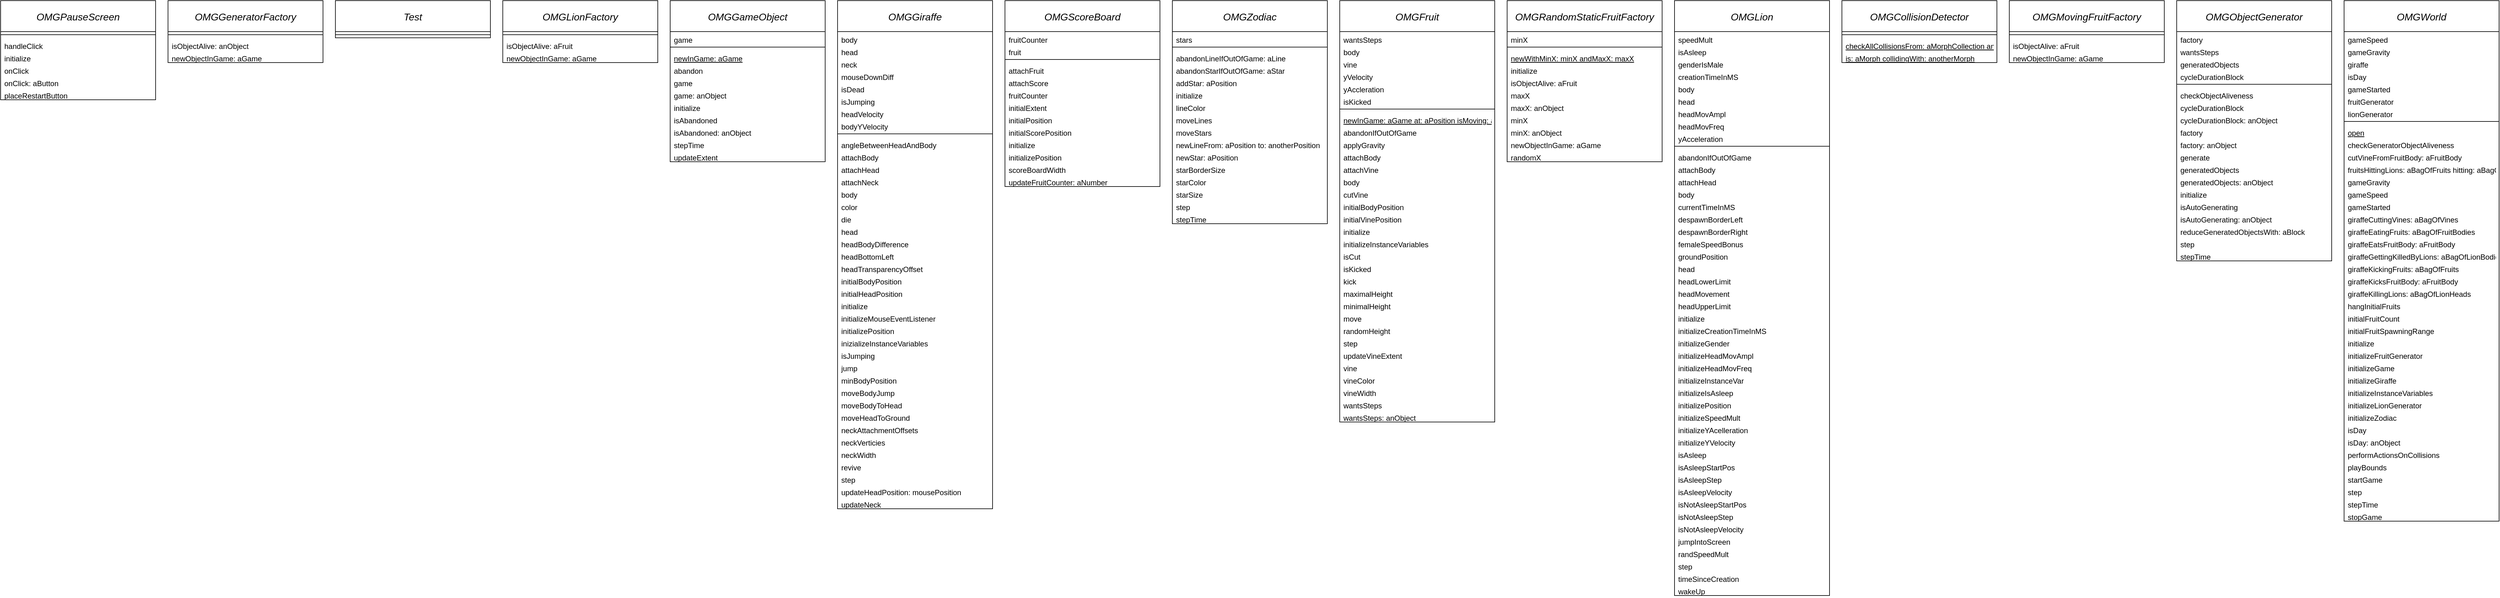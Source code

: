 <mxfile version="22.1.11" type="device"><diagram id="C5RBs43oDa-KdzZeNtuy" name="Page-1"><mxGraphModel dx="1658" dy="889" grid="1" gridSize="10" guides="1" tooltips="1" connect="1" arrows="1" fold="1" page="1" pageScale="1" pageWidth="827" pageHeight="1169" math="0" shadow="0"><root><mxCell id="WIyWlLk6GJQsqaUBKTNV-0" /><mxCell id="WIyWlLk6GJQsqaUBKTNV-1" parent="WIyWlLk6GJQsqaUBKTNV-0" /> 
<mxCell id="zkfFHV4jXpPFQw0GAbJ--1" value="OMGPauseScreen" style="swimlane;fontStyle=2;align=center;verticalAlign=middle;childLayout=stackLayout;horizontal=1;startSize=50;horizontalStack=0;resizeParent=1;resizeLast=0;collapsible=1;marginBottom=10;rounded=0;shadow=0;strokeWidth=1;fontSize=16;" parent="WIyWlLk6GJQsqaUBKTNV-1" vertex="1" collapsed="0">
<mxGeometry x="270" y="0" width="250" height="160" as="geometry">
<mxRectangle x="300" y="50" width="250" height="20" as="alternateBounds" />
</mxGeometry>
</mxCell>
<mxCell id="zkfFHV4jXpPFQw0GAbJ--2" value="" style="line;html=1;strokeWidth=1;align=left;verticalAlign=middle;spacingTop=-1;spacingLeft=3;spacingRight=3;rotatable=0;labelPosition=right;points=[];portConstraint=eastwest;" parent="zkfFHV4jXpPFQw0GAbJ--1" vertex="1">
<mxGeometry y="50" width="250" height="10" as="geometry" />
</mxCell>
<mxCell id="zkfFHV4jXpPFQw0GAbJ--3" value="handleClick" style="text;align=left;verticalAlign=top;spacingLeft=4;spacingRight=4;overflow=hidden;rotatable=0;points=[[0,0.5],[1,0.5]];portConstraint=eastwest;rounded=0;shadow=0;html=0;" parent="zkfFHV4jXpPFQw0GAbJ--1" vertex="1">
<mxGeometry y="60" width="250" height="20" as="geometry" />
</mxCell>
<mxCell id="zkfFHV4jXpPFQw0GAbJ--4" value="initialize" style="text;align=left;verticalAlign=top;spacingLeft=4;spacingRight=4;overflow=hidden;rotatable=0;points=[[0,0.5],[1,0.5]];portConstraint=eastwest;rounded=0;shadow=0;html=0;" parent="zkfFHV4jXpPFQw0GAbJ--1" vertex="1">
<mxGeometry y="80" width="250" height="20" as="geometry" />
</mxCell>
<mxCell id="zkfFHV4jXpPFQw0GAbJ--5" value="onClick" style="text;align=left;verticalAlign=top;spacingLeft=4;spacingRight=4;overflow=hidden;rotatable=0;points=[[0,0.5],[1,0.5]];portConstraint=eastwest;rounded=0;shadow=0;html=0;" parent="zkfFHV4jXpPFQw0GAbJ--1" vertex="1">
<mxGeometry y="100" width="250" height="20" as="geometry" />
</mxCell>
<mxCell id="zkfFHV4jXpPFQw0GAbJ--6" value="onClick: aButton" style="text;align=left;verticalAlign=top;spacingLeft=4;spacingRight=4;overflow=hidden;rotatable=0;points=[[0,0.5],[1,0.5]];portConstraint=eastwest;rounded=0;shadow=0;html=0;" parent="zkfFHV4jXpPFQw0GAbJ--1" vertex="1">
<mxGeometry y="120" width="250" height="20" as="geometry" />
</mxCell>
<mxCell id="zkfFHV4jXpPFQw0GAbJ--7" value="placeRestartButton" style="text;align=left;verticalAlign=top;spacingLeft=4;spacingRight=4;overflow=hidden;rotatable=0;points=[[0,0.5],[1,0.5]];portConstraint=eastwest;rounded=0;shadow=0;html=0;" parent="zkfFHV4jXpPFQw0GAbJ--1" vertex="1">
<mxGeometry y="140" width="250" height="20" as="geometry" />
</mxCell>
<mxCell id="zkfFHV4jXpPFQw0GAbJ--8" value="OMGGeneratorFactory" style="swimlane;fontStyle=2;align=center;verticalAlign=middle;childLayout=stackLayout;horizontal=1;startSize=50;horizontalStack=0;resizeParent=1;resizeLast=0;collapsible=1;marginBottom=10;rounded=0;shadow=0;strokeWidth=1;fontSize=16;" parent="WIyWlLk6GJQsqaUBKTNV-1" vertex="1" collapsed="0">
<mxGeometry x="540" y="0" width="250" height="100" as="geometry">
<mxRectangle x="570" y="50" width="250" height="20" as="alternateBounds" />
</mxGeometry>
</mxCell>
<mxCell id="zkfFHV4jXpPFQw0GAbJ--9" value="" style="line;html=1;strokeWidth=1;align=left;verticalAlign=middle;spacingTop=-1;spacingLeft=3;spacingRight=3;rotatable=0;labelPosition=right;points=[];portConstraint=eastwest;" parent="zkfFHV4jXpPFQw0GAbJ--8" vertex="1">
<mxGeometry y="50" width="250" height="10" as="geometry" />
</mxCell>
<mxCell id="zkfFHV4jXpPFQw0GAbJ--10" value="isObjectAlive: anObject" style="text;align=left;verticalAlign=top;spacingLeft=4;spacingRight=4;overflow=hidden;rotatable=0;points=[[0,0.5],[1,0.5]];portConstraint=eastwest;rounded=0;shadow=0;html=0;" parent="zkfFHV4jXpPFQw0GAbJ--8" vertex="1">
<mxGeometry y="60" width="250" height="20" as="geometry" />
</mxCell>
<mxCell id="zkfFHV4jXpPFQw0GAbJ--11" value="newObjectInGame: aGame" style="text;align=left;verticalAlign=top;spacingLeft=4;spacingRight=4;overflow=hidden;rotatable=0;points=[[0,0.5],[1,0.5]];portConstraint=eastwest;rounded=0;shadow=0;html=0;" parent="zkfFHV4jXpPFQw0GAbJ--8" vertex="1">
<mxGeometry y="80" width="250" height="20" as="geometry" />
</mxCell>
<mxCell id="zkfFHV4jXpPFQw0GAbJ--12" value="Test" style="swimlane;fontStyle=2;align=center;verticalAlign=middle;childLayout=stackLayout;horizontal=1;startSize=50;horizontalStack=0;resizeParent=1;resizeLast=0;collapsible=1;marginBottom=10;rounded=0;shadow=0;strokeWidth=1;fontSize=16;" parent="WIyWlLk6GJQsqaUBKTNV-1" vertex="1" collapsed="0">
<mxGeometry x="810" y="0" width="250" height="60" as="geometry">
<mxRectangle x="840" y="50" width="250" height="20" as="alternateBounds" />
</mxGeometry>
</mxCell>
<mxCell id="zkfFHV4jXpPFQw0GAbJ--13" value="" style="line;html=1;strokeWidth=1;align=left;verticalAlign=middle;spacingTop=-1;spacingLeft=3;spacingRight=3;rotatable=0;labelPosition=right;points=[];portConstraint=eastwest;" parent="zkfFHV4jXpPFQw0GAbJ--12" vertex="1">
<mxGeometry y="50" width="250" height="10" as="geometry" />
</mxCell>
<mxCell id="zkfFHV4jXpPFQw0GAbJ--14" value="OMGLionFactory" style="swimlane;fontStyle=2;align=center;verticalAlign=middle;childLayout=stackLayout;horizontal=1;startSize=50;horizontalStack=0;resizeParent=1;resizeLast=0;collapsible=1;marginBottom=10;rounded=0;shadow=0;strokeWidth=1;fontSize=16;" parent="WIyWlLk6GJQsqaUBKTNV-1" vertex="1" collapsed="0">
<mxGeometry x="1080" y="0" width="250" height="100" as="geometry">
<mxRectangle x="1110" y="50" width="250" height="20" as="alternateBounds" />
</mxGeometry>
</mxCell>
<mxCell id="zkfFHV4jXpPFQw0GAbJ--15" value="" style="line;html=1;strokeWidth=1;align=left;verticalAlign=middle;spacingTop=-1;spacingLeft=3;spacingRight=3;rotatable=0;labelPosition=right;points=[];portConstraint=eastwest;" parent="zkfFHV4jXpPFQw0GAbJ--14" vertex="1">
<mxGeometry y="50" width="250" height="10" as="geometry" />
</mxCell>
<mxCell id="zkfFHV4jXpPFQw0GAbJ--16" value="isObjectAlive: aFruit" style="text;align=left;verticalAlign=top;spacingLeft=4;spacingRight=4;overflow=hidden;rotatable=0;points=[[0,0.5],[1,0.5]];portConstraint=eastwest;rounded=0;shadow=0;html=0;" parent="zkfFHV4jXpPFQw0GAbJ--14" vertex="1">
<mxGeometry y="60" width="250" height="20" as="geometry" />
</mxCell>
<mxCell id="zkfFHV4jXpPFQw0GAbJ--17" value="newObjectInGame: aGame" style="text;align=left;verticalAlign=top;spacingLeft=4;spacingRight=4;overflow=hidden;rotatable=0;points=[[0,0.5],[1,0.5]];portConstraint=eastwest;rounded=0;shadow=0;html=0;" parent="zkfFHV4jXpPFQw0GAbJ--14" vertex="1">
<mxGeometry y="80" width="250" height="20" as="geometry" />
</mxCell>
<mxCell id="zkfFHV4jXpPFQw0GAbJ--18" value="OMGGameObject" style="swimlane;fontStyle=2;align=center;verticalAlign=middle;childLayout=stackLayout;horizontal=1;startSize=50;horizontalStack=0;resizeParent=1;resizeLast=0;collapsible=1;marginBottom=10;rounded=0;shadow=0;strokeWidth=1;fontSize=16;" parent="WIyWlLk6GJQsqaUBKTNV-1" vertex="1" collapsed="0">
<mxGeometry x="1350" y="0" width="250" height="260" as="geometry">
<mxRectangle x="1380" y="50" width="250" height="20" as="alternateBounds" />
</mxGeometry>
</mxCell>
<mxCell id="zkfFHV4jXpPFQw0GAbJ--19" value="game" style="text;align=left;verticalAlign=top;spacingLeft=4;spacingRight=4;overflow=hidden;rotatable=0;points=[[0,0.5],[1,0.5]];portConstraint=eastwest;rounded=0;shadow=0;html=0;" parent="zkfFHV4jXpPFQw0GAbJ--18" vertex="1">
<mxGeometry y="50" width="250" height="20" as="geometry" />
</mxCell>
<mxCell id="zkfFHV4jXpPFQw0GAbJ--20" value="" style="line;html=1;strokeWidth=1;align=left;verticalAlign=middle;spacingTop=-1;spacingLeft=3;spacingRight=3;rotatable=0;labelPosition=right;points=[];portConstraint=eastwest;" parent="zkfFHV4jXpPFQw0GAbJ--18" vertex="1">
<mxGeometry y="70" width="250" height="10" as="geometry" />
</mxCell>
<mxCell id="zkfFHV4jXpPFQw0GAbJ--21" value="newInGame: aGame" style="text;fontStyle=4;align=left;verticalAlign=top;spacingLeft=4;spacingRight=4;overflow=hidden;rotatable=0;points=[[0,0.5],[1,0.5]];portConstraint=eastwest;rounded=0;shadow=0;html=0;" parent="zkfFHV4jXpPFQw0GAbJ--18" vertex="1">
<mxGeometry y="80" width="250" height="20" as="geometry" />
</mxCell>
<mxCell id="zkfFHV4jXpPFQw0GAbJ--22" value="abandon" style="text;align=left;verticalAlign=top;spacingLeft=4;spacingRight=4;overflow=hidden;rotatable=0;points=[[0,0.5],[1,0.5]];portConstraint=eastwest;rounded=0;shadow=0;html=0;" parent="zkfFHV4jXpPFQw0GAbJ--18" vertex="1">
<mxGeometry y="100" width="250" height="20" as="geometry" />
</mxCell>
<mxCell id="zkfFHV4jXpPFQw0GAbJ--23" value="game" style="text;align=left;verticalAlign=top;spacingLeft=4;spacingRight=4;overflow=hidden;rotatable=0;points=[[0,0.5],[1,0.5]];portConstraint=eastwest;rounded=0;shadow=0;html=0;" parent="zkfFHV4jXpPFQw0GAbJ--18" vertex="1">
<mxGeometry y="120" width="250" height="20" as="geometry" />
</mxCell>
<mxCell id="zkfFHV4jXpPFQw0GAbJ--24" value="game: anObject" style="text;align=left;verticalAlign=top;spacingLeft=4;spacingRight=4;overflow=hidden;rotatable=0;points=[[0,0.5],[1,0.5]];portConstraint=eastwest;rounded=0;shadow=0;html=0;" parent="zkfFHV4jXpPFQw0GAbJ--18" vertex="1">
<mxGeometry y="140" width="250" height="20" as="geometry" />
</mxCell>
<mxCell id="zkfFHV4jXpPFQw0GAbJ--25" value="initialize" style="text;align=left;verticalAlign=top;spacingLeft=4;spacingRight=4;overflow=hidden;rotatable=0;points=[[0,0.5],[1,0.5]];portConstraint=eastwest;rounded=0;shadow=0;html=0;" parent="zkfFHV4jXpPFQw0GAbJ--18" vertex="1">
<mxGeometry y="160" width="250" height="20" as="geometry" />
</mxCell>
<mxCell id="zkfFHV4jXpPFQw0GAbJ--26" value="isAbandoned" style="text;align=left;verticalAlign=top;spacingLeft=4;spacingRight=4;overflow=hidden;rotatable=0;points=[[0,0.5],[1,0.5]];portConstraint=eastwest;rounded=0;shadow=0;html=0;" parent="zkfFHV4jXpPFQw0GAbJ--18" vertex="1">
<mxGeometry y="180" width="250" height="20" as="geometry" />
</mxCell>
<mxCell id="zkfFHV4jXpPFQw0GAbJ--27" value="isAbandoned: anObject" style="text;align=left;verticalAlign=top;spacingLeft=4;spacingRight=4;overflow=hidden;rotatable=0;points=[[0,0.5],[1,0.5]];portConstraint=eastwest;rounded=0;shadow=0;html=0;" parent="zkfFHV4jXpPFQw0GAbJ--18" vertex="1">
<mxGeometry y="200" width="250" height="20" as="geometry" />
</mxCell>
<mxCell id="zkfFHV4jXpPFQw0GAbJ--28" value="stepTime" style="text;align=left;verticalAlign=top;spacingLeft=4;spacingRight=4;overflow=hidden;rotatable=0;points=[[0,0.5],[1,0.5]];portConstraint=eastwest;rounded=0;shadow=0;html=0;" parent="zkfFHV4jXpPFQw0GAbJ--18" vertex="1">
<mxGeometry y="220" width="250" height="20" as="geometry" />
</mxCell>
<mxCell id="zkfFHV4jXpPFQw0GAbJ--29" value="updateExtent" style="text;align=left;verticalAlign=top;spacingLeft=4;spacingRight=4;overflow=hidden;rotatable=0;points=[[0,0.5],[1,0.5]];portConstraint=eastwest;rounded=0;shadow=0;html=0;" parent="zkfFHV4jXpPFQw0GAbJ--18" vertex="1">
<mxGeometry y="240" width="250" height="20" as="geometry" />
</mxCell>
<mxCell id="zkfFHV4jXpPFQw0GAbJ--30" value="OMGGiraffe" style="swimlane;fontStyle=2;align=center;verticalAlign=middle;childLayout=stackLayout;horizontal=1;startSize=50;horizontalStack=0;resizeParent=1;resizeLast=0;collapsible=1;marginBottom=10;rounded=0;shadow=0;strokeWidth=1;fontSize=16;" parent="WIyWlLk6GJQsqaUBKTNV-1" vertex="1" collapsed="0">
<mxGeometry x="1620" y="0" width="250" height="820" as="geometry">
<mxRectangle x="1650" y="50" width="250" height="20" as="alternateBounds" />
</mxGeometry>
</mxCell>
<mxCell id="zkfFHV4jXpPFQw0GAbJ--31" value="body" style="text;align=left;verticalAlign=top;spacingLeft=4;spacingRight=4;overflow=hidden;rotatable=0;points=[[0,0.5],[1,0.5]];portConstraint=eastwest;rounded=0;shadow=0;html=0;" parent="zkfFHV4jXpPFQw0GAbJ--30" vertex="1">
<mxGeometry y="50" width="250" height="20" as="geometry" />
</mxCell>
<mxCell id="zkfFHV4jXpPFQw0GAbJ--32" value="head" style="text;align=left;verticalAlign=top;spacingLeft=4;spacingRight=4;overflow=hidden;rotatable=0;points=[[0,0.5],[1,0.5]];portConstraint=eastwest;rounded=0;shadow=0;html=0;" parent="zkfFHV4jXpPFQw0GAbJ--30" vertex="1">
<mxGeometry y="70" width="250" height="20" as="geometry" />
</mxCell>
<mxCell id="zkfFHV4jXpPFQw0GAbJ--33" value="neck" style="text;align=left;verticalAlign=top;spacingLeft=4;spacingRight=4;overflow=hidden;rotatable=0;points=[[0,0.5],[1,0.5]];portConstraint=eastwest;rounded=0;shadow=0;html=0;" parent="zkfFHV4jXpPFQw0GAbJ--30" vertex="1">
<mxGeometry y="90" width="250" height="20" as="geometry" />
</mxCell>
<mxCell id="zkfFHV4jXpPFQw0GAbJ--34" value="mouseDownDiff" style="text;align=left;verticalAlign=top;spacingLeft=4;spacingRight=4;overflow=hidden;rotatable=0;points=[[0,0.5],[1,0.5]];portConstraint=eastwest;rounded=0;shadow=0;html=0;" parent="zkfFHV4jXpPFQw0GAbJ--30" vertex="1">
<mxGeometry y="110" width="250" height="20" as="geometry" />
</mxCell>
<mxCell id="zkfFHV4jXpPFQw0GAbJ--35" value="isDead" style="text;align=left;verticalAlign=top;spacingLeft=4;spacingRight=4;overflow=hidden;rotatable=0;points=[[0,0.5],[1,0.5]];portConstraint=eastwest;rounded=0;shadow=0;html=0;" parent="zkfFHV4jXpPFQw0GAbJ--30" vertex="1">
<mxGeometry y="130" width="250" height="20" as="geometry" />
</mxCell>
<mxCell id="zkfFHV4jXpPFQw0GAbJ--36" value="isJumping" style="text;align=left;verticalAlign=top;spacingLeft=4;spacingRight=4;overflow=hidden;rotatable=0;points=[[0,0.5],[1,0.5]];portConstraint=eastwest;rounded=0;shadow=0;html=0;" parent="zkfFHV4jXpPFQw0GAbJ--30" vertex="1">
<mxGeometry y="150" width="250" height="20" as="geometry" />
</mxCell>
<mxCell id="zkfFHV4jXpPFQw0GAbJ--37" value="headVelocity" style="text;align=left;verticalAlign=top;spacingLeft=4;spacingRight=4;overflow=hidden;rotatable=0;points=[[0,0.5],[1,0.5]];portConstraint=eastwest;rounded=0;shadow=0;html=0;" parent="zkfFHV4jXpPFQw0GAbJ--30" vertex="1">
<mxGeometry y="170" width="250" height="20" as="geometry" />
</mxCell>
<mxCell id="zkfFHV4jXpPFQw0GAbJ--38" value="bodyYVelocity" style="text;align=left;verticalAlign=top;spacingLeft=4;spacingRight=4;overflow=hidden;rotatable=0;points=[[0,0.5],[1,0.5]];portConstraint=eastwest;rounded=0;shadow=0;html=0;" parent="zkfFHV4jXpPFQw0GAbJ--30" vertex="1">
<mxGeometry y="190" width="250" height="20" as="geometry" />
</mxCell>
<mxCell id="zkfFHV4jXpPFQw0GAbJ--39" value="" style="line;html=1;strokeWidth=1;align=left;verticalAlign=middle;spacingTop=-1;spacingLeft=3;spacingRight=3;rotatable=0;labelPosition=right;points=[];portConstraint=eastwest;" parent="zkfFHV4jXpPFQw0GAbJ--30" vertex="1">
<mxGeometry y="210" width="250" height="10" as="geometry" />
</mxCell>
<mxCell id="zkfFHV4jXpPFQw0GAbJ--40" value="angleBetweenHeadAndBody" style="text;align=left;verticalAlign=top;spacingLeft=4;spacingRight=4;overflow=hidden;rotatable=0;points=[[0,0.5],[1,0.5]];portConstraint=eastwest;rounded=0;shadow=0;html=0;" parent="zkfFHV4jXpPFQw0GAbJ--30" vertex="1">
<mxGeometry y="220" width="250" height="20" as="geometry" />
</mxCell>
<mxCell id="zkfFHV4jXpPFQw0GAbJ--41" value="attachBody" style="text;align=left;verticalAlign=top;spacingLeft=4;spacingRight=4;overflow=hidden;rotatable=0;points=[[0,0.5],[1,0.5]];portConstraint=eastwest;rounded=0;shadow=0;html=0;" parent="zkfFHV4jXpPFQw0GAbJ--30" vertex="1">
<mxGeometry y="240" width="250" height="20" as="geometry" />
</mxCell>
<mxCell id="zkfFHV4jXpPFQw0GAbJ--42" value="attachHead" style="text;align=left;verticalAlign=top;spacingLeft=4;spacingRight=4;overflow=hidden;rotatable=0;points=[[0,0.5],[1,0.5]];portConstraint=eastwest;rounded=0;shadow=0;html=0;" parent="zkfFHV4jXpPFQw0GAbJ--30" vertex="1">
<mxGeometry y="260" width="250" height="20" as="geometry" />
</mxCell>
<mxCell id="zkfFHV4jXpPFQw0GAbJ--43" value="attachNeck" style="text;align=left;verticalAlign=top;spacingLeft=4;spacingRight=4;overflow=hidden;rotatable=0;points=[[0,0.5],[1,0.5]];portConstraint=eastwest;rounded=0;shadow=0;html=0;" parent="zkfFHV4jXpPFQw0GAbJ--30" vertex="1">
<mxGeometry y="280" width="250" height="20" as="geometry" />
</mxCell>
<mxCell id="zkfFHV4jXpPFQw0GAbJ--44" value="body" style="text;align=left;verticalAlign=top;spacingLeft=4;spacingRight=4;overflow=hidden;rotatable=0;points=[[0,0.5],[1,0.5]];portConstraint=eastwest;rounded=0;shadow=0;html=0;" parent="zkfFHV4jXpPFQw0GAbJ--30" vertex="1">
<mxGeometry y="300" width="250" height="20" as="geometry" />
</mxCell>
<mxCell id="zkfFHV4jXpPFQw0GAbJ--45" value="color" style="text;align=left;verticalAlign=top;spacingLeft=4;spacingRight=4;overflow=hidden;rotatable=0;points=[[0,0.5],[1,0.5]];portConstraint=eastwest;rounded=0;shadow=0;html=0;" parent="zkfFHV4jXpPFQw0GAbJ--30" vertex="1">
<mxGeometry y="320" width="250" height="20" as="geometry" />
</mxCell>
<mxCell id="zkfFHV4jXpPFQw0GAbJ--46" value="die" style="text;align=left;verticalAlign=top;spacingLeft=4;spacingRight=4;overflow=hidden;rotatable=0;points=[[0,0.5],[1,0.5]];portConstraint=eastwest;rounded=0;shadow=0;html=0;" parent="zkfFHV4jXpPFQw0GAbJ--30" vertex="1">
<mxGeometry y="340" width="250" height="20" as="geometry" />
</mxCell>
<mxCell id="zkfFHV4jXpPFQw0GAbJ--47" value="head" style="text;align=left;verticalAlign=top;spacingLeft=4;spacingRight=4;overflow=hidden;rotatable=0;points=[[0,0.5],[1,0.5]];portConstraint=eastwest;rounded=0;shadow=0;html=0;" parent="zkfFHV4jXpPFQw0GAbJ--30" vertex="1">
<mxGeometry y="360" width="250" height="20" as="geometry" />
</mxCell>
<mxCell id="zkfFHV4jXpPFQw0GAbJ--48" value="headBodyDifference" style="text;align=left;verticalAlign=top;spacingLeft=4;spacingRight=4;overflow=hidden;rotatable=0;points=[[0,0.5],[1,0.5]];portConstraint=eastwest;rounded=0;shadow=0;html=0;" parent="zkfFHV4jXpPFQw0GAbJ--30" vertex="1">
<mxGeometry y="380" width="250" height="20" as="geometry" />
</mxCell>
<mxCell id="zkfFHV4jXpPFQw0GAbJ--49" value="headBottomLeft" style="text;align=left;verticalAlign=top;spacingLeft=4;spacingRight=4;overflow=hidden;rotatable=0;points=[[0,0.5],[1,0.5]];portConstraint=eastwest;rounded=0;shadow=0;html=0;" parent="zkfFHV4jXpPFQw0GAbJ--30" vertex="1">
<mxGeometry y="400" width="250" height="20" as="geometry" />
</mxCell>
<mxCell id="zkfFHV4jXpPFQw0GAbJ--50" value="headTransparencyOffset" style="text;align=left;verticalAlign=top;spacingLeft=4;spacingRight=4;overflow=hidden;rotatable=0;points=[[0,0.5],[1,0.5]];portConstraint=eastwest;rounded=0;shadow=0;html=0;" parent="zkfFHV4jXpPFQw0GAbJ--30" vertex="1">
<mxGeometry y="420" width="250" height="20" as="geometry" />
</mxCell>
<mxCell id="zkfFHV4jXpPFQw0GAbJ--51" value="initialBodyPosition" style="text;align=left;verticalAlign=top;spacingLeft=4;spacingRight=4;overflow=hidden;rotatable=0;points=[[0,0.5],[1,0.5]];portConstraint=eastwest;rounded=0;shadow=0;html=0;" parent="zkfFHV4jXpPFQw0GAbJ--30" vertex="1">
<mxGeometry y="440" width="250" height="20" as="geometry" />
</mxCell>
<mxCell id="zkfFHV4jXpPFQw0GAbJ--52" value="initialHeadPosition" style="text;align=left;verticalAlign=top;spacingLeft=4;spacingRight=4;overflow=hidden;rotatable=0;points=[[0,0.5],[1,0.5]];portConstraint=eastwest;rounded=0;shadow=0;html=0;" parent="zkfFHV4jXpPFQw0GAbJ--30" vertex="1">
<mxGeometry y="460" width="250" height="20" as="geometry" />
</mxCell>
<mxCell id="zkfFHV4jXpPFQw0GAbJ--53" value="initialize" style="text;align=left;verticalAlign=top;spacingLeft=4;spacingRight=4;overflow=hidden;rotatable=0;points=[[0,0.5],[1,0.5]];portConstraint=eastwest;rounded=0;shadow=0;html=0;" parent="zkfFHV4jXpPFQw0GAbJ--30" vertex="1">
<mxGeometry y="480" width="250" height="20" as="geometry" />
</mxCell>
<mxCell id="zkfFHV4jXpPFQw0GAbJ--54" value="initializeMouseEventListener" style="text;align=left;verticalAlign=top;spacingLeft=4;spacingRight=4;overflow=hidden;rotatable=0;points=[[0,0.5],[1,0.5]];portConstraint=eastwest;rounded=0;shadow=0;html=0;" parent="zkfFHV4jXpPFQw0GAbJ--30" vertex="1">
<mxGeometry y="500" width="250" height="20" as="geometry" />
</mxCell>
<mxCell id="zkfFHV4jXpPFQw0GAbJ--55" value="initializePosition" style="text;align=left;verticalAlign=top;spacingLeft=4;spacingRight=4;overflow=hidden;rotatable=0;points=[[0,0.5],[1,0.5]];portConstraint=eastwest;rounded=0;shadow=0;html=0;" parent="zkfFHV4jXpPFQw0GAbJ--30" vertex="1">
<mxGeometry y="520" width="250" height="20" as="geometry" />
</mxCell>
<mxCell id="zkfFHV4jXpPFQw0GAbJ--56" value="inizializeInstanceVariables" style="text;align=left;verticalAlign=top;spacingLeft=4;spacingRight=4;overflow=hidden;rotatable=0;points=[[0,0.5],[1,0.5]];portConstraint=eastwest;rounded=0;shadow=0;html=0;" parent="zkfFHV4jXpPFQw0GAbJ--30" vertex="1">
<mxGeometry y="540" width="250" height="20" as="geometry" />
</mxCell>
<mxCell id="zkfFHV4jXpPFQw0GAbJ--57" value="isJumping" style="text;align=left;verticalAlign=top;spacingLeft=4;spacingRight=4;overflow=hidden;rotatable=0;points=[[0,0.5],[1,0.5]];portConstraint=eastwest;rounded=0;shadow=0;html=0;" parent="zkfFHV4jXpPFQw0GAbJ--30" vertex="1">
<mxGeometry y="560" width="250" height="20" as="geometry" />
</mxCell>
<mxCell id="zkfFHV4jXpPFQw0GAbJ--58" value="jump" style="text;align=left;verticalAlign=top;spacingLeft=4;spacingRight=4;overflow=hidden;rotatable=0;points=[[0,0.5],[1,0.5]];portConstraint=eastwest;rounded=0;shadow=0;html=0;" parent="zkfFHV4jXpPFQw0GAbJ--30" vertex="1">
<mxGeometry y="580" width="250" height="20" as="geometry" />
</mxCell>
<mxCell id="zkfFHV4jXpPFQw0GAbJ--59" value="minBodyPosition" style="text;align=left;verticalAlign=top;spacingLeft=4;spacingRight=4;overflow=hidden;rotatable=0;points=[[0,0.5],[1,0.5]];portConstraint=eastwest;rounded=0;shadow=0;html=0;" parent="zkfFHV4jXpPFQw0GAbJ--30" vertex="1">
<mxGeometry y="600" width="250" height="20" as="geometry" />
</mxCell>
<mxCell id="zkfFHV4jXpPFQw0GAbJ--60" value="moveBodyJump" style="text;align=left;verticalAlign=top;spacingLeft=4;spacingRight=4;overflow=hidden;rotatable=0;points=[[0,0.5],[1,0.5]];portConstraint=eastwest;rounded=0;shadow=0;html=0;" parent="zkfFHV4jXpPFQw0GAbJ--30" vertex="1">
<mxGeometry y="620" width="250" height="20" as="geometry" />
</mxCell>
<mxCell id="zkfFHV4jXpPFQw0GAbJ--61" value="moveBodyToHead" style="text;align=left;verticalAlign=top;spacingLeft=4;spacingRight=4;overflow=hidden;rotatable=0;points=[[0,0.5],[1,0.5]];portConstraint=eastwest;rounded=0;shadow=0;html=0;" parent="zkfFHV4jXpPFQw0GAbJ--30" vertex="1">
<mxGeometry y="640" width="250" height="20" as="geometry" />
</mxCell>
<mxCell id="zkfFHV4jXpPFQw0GAbJ--62" value="moveHeadToGround" style="text;align=left;verticalAlign=top;spacingLeft=4;spacingRight=4;overflow=hidden;rotatable=0;points=[[0,0.5],[1,0.5]];portConstraint=eastwest;rounded=0;shadow=0;html=0;" parent="zkfFHV4jXpPFQw0GAbJ--30" vertex="1">
<mxGeometry y="660" width="250" height="20" as="geometry" />
</mxCell>
<mxCell id="zkfFHV4jXpPFQw0GAbJ--63" value="neckAttachmentOffsets" style="text;align=left;verticalAlign=top;spacingLeft=4;spacingRight=4;overflow=hidden;rotatable=0;points=[[0,0.5],[1,0.5]];portConstraint=eastwest;rounded=0;shadow=0;html=0;" parent="zkfFHV4jXpPFQw0GAbJ--30" vertex="1">
<mxGeometry y="680" width="250" height="20" as="geometry" />
</mxCell>
<mxCell id="zkfFHV4jXpPFQw0GAbJ--64" value="neckVerticies" style="text;align=left;verticalAlign=top;spacingLeft=4;spacingRight=4;overflow=hidden;rotatable=0;points=[[0,0.5],[1,0.5]];portConstraint=eastwest;rounded=0;shadow=0;html=0;" parent="zkfFHV4jXpPFQw0GAbJ--30" vertex="1">
<mxGeometry y="700" width="250" height="20" as="geometry" />
</mxCell>
<mxCell id="zkfFHV4jXpPFQw0GAbJ--65" value="neckWidth" style="text;align=left;verticalAlign=top;spacingLeft=4;spacingRight=4;overflow=hidden;rotatable=0;points=[[0,0.5],[1,0.5]];portConstraint=eastwest;rounded=0;shadow=0;html=0;" parent="zkfFHV4jXpPFQw0GAbJ--30" vertex="1">
<mxGeometry y="720" width="250" height="20" as="geometry" />
</mxCell>
<mxCell id="zkfFHV4jXpPFQw0GAbJ--66" value="revive" style="text;align=left;verticalAlign=top;spacingLeft=4;spacingRight=4;overflow=hidden;rotatable=0;points=[[0,0.5],[1,0.5]];portConstraint=eastwest;rounded=0;shadow=0;html=0;" parent="zkfFHV4jXpPFQw0GAbJ--30" vertex="1">
<mxGeometry y="740" width="250" height="20" as="geometry" />
</mxCell>
<mxCell id="zkfFHV4jXpPFQw0GAbJ--67" value="step" style="text;align=left;verticalAlign=top;spacingLeft=4;spacingRight=4;overflow=hidden;rotatable=0;points=[[0,0.5],[1,0.5]];portConstraint=eastwest;rounded=0;shadow=0;html=0;" parent="zkfFHV4jXpPFQw0GAbJ--30" vertex="1">
<mxGeometry y="760" width="250" height="20" as="geometry" />
</mxCell>
<mxCell id="zkfFHV4jXpPFQw0GAbJ--68" value="updateHeadPosition: mousePosition" style="text;align=left;verticalAlign=top;spacingLeft=4;spacingRight=4;overflow=hidden;rotatable=0;points=[[0,0.5],[1,0.5]];portConstraint=eastwest;rounded=0;shadow=0;html=0;" parent="zkfFHV4jXpPFQw0GAbJ--30" vertex="1">
<mxGeometry y="780" width="250" height="20" as="geometry" />
</mxCell>
<mxCell id="zkfFHV4jXpPFQw0GAbJ--69" value="updateNeck" style="text;align=left;verticalAlign=top;spacingLeft=4;spacingRight=4;overflow=hidden;rotatable=0;points=[[0,0.5],[1,0.5]];portConstraint=eastwest;rounded=0;shadow=0;html=0;" parent="zkfFHV4jXpPFQw0GAbJ--30" vertex="1">
<mxGeometry y="800" width="250" height="20" as="geometry" />
</mxCell>
<mxCell id="zkfFHV4jXpPFQw0GAbJ--70" value="OMGScoreBoard" style="swimlane;fontStyle=2;align=center;verticalAlign=middle;childLayout=stackLayout;horizontal=1;startSize=50;horizontalStack=0;resizeParent=1;resizeLast=0;collapsible=1;marginBottom=10;rounded=0;shadow=0;strokeWidth=1;fontSize=16;" parent="WIyWlLk6GJQsqaUBKTNV-1" vertex="1" collapsed="0">
<mxGeometry x="1890" y="0" width="250" height="300" as="geometry">
<mxRectangle x="1920" y="50" width="250" height="20" as="alternateBounds" />
</mxGeometry>
</mxCell>
<mxCell id="zkfFHV4jXpPFQw0GAbJ--71" value="fruitCounter" style="text;align=left;verticalAlign=top;spacingLeft=4;spacingRight=4;overflow=hidden;rotatable=0;points=[[0,0.5],[1,0.5]];portConstraint=eastwest;rounded=0;shadow=0;html=0;" parent="zkfFHV4jXpPFQw0GAbJ--70" vertex="1">
<mxGeometry y="50" width="250" height="20" as="geometry" />
</mxCell>
<mxCell id="zkfFHV4jXpPFQw0GAbJ--72" value="fruit" style="text;align=left;verticalAlign=top;spacingLeft=4;spacingRight=4;overflow=hidden;rotatable=0;points=[[0,0.5],[1,0.5]];portConstraint=eastwest;rounded=0;shadow=0;html=0;" parent="zkfFHV4jXpPFQw0GAbJ--70" vertex="1">
<mxGeometry y="70" width="250" height="20" as="geometry" />
</mxCell>
<mxCell id="zkfFHV4jXpPFQw0GAbJ--73" value="" style="line;html=1;strokeWidth=1;align=left;verticalAlign=middle;spacingTop=-1;spacingLeft=3;spacingRight=3;rotatable=0;labelPosition=right;points=[];portConstraint=eastwest;" parent="zkfFHV4jXpPFQw0GAbJ--70" vertex="1">
<mxGeometry y="90" width="250" height="10" as="geometry" />
</mxCell>
<mxCell id="zkfFHV4jXpPFQw0GAbJ--74" value="attachFruit" style="text;align=left;verticalAlign=top;spacingLeft=4;spacingRight=4;overflow=hidden;rotatable=0;points=[[0,0.5],[1,0.5]];portConstraint=eastwest;rounded=0;shadow=0;html=0;" parent="zkfFHV4jXpPFQw0GAbJ--70" vertex="1">
<mxGeometry y="100" width="250" height="20" as="geometry" />
</mxCell>
<mxCell id="zkfFHV4jXpPFQw0GAbJ--75" value="attachScore" style="text;align=left;verticalAlign=top;spacingLeft=4;spacingRight=4;overflow=hidden;rotatable=0;points=[[0,0.5],[1,0.5]];portConstraint=eastwest;rounded=0;shadow=0;html=0;" parent="zkfFHV4jXpPFQw0GAbJ--70" vertex="1">
<mxGeometry y="120" width="250" height="20" as="geometry" />
</mxCell>
<mxCell id="zkfFHV4jXpPFQw0GAbJ--76" value="fruitCounter" style="text;align=left;verticalAlign=top;spacingLeft=4;spacingRight=4;overflow=hidden;rotatable=0;points=[[0,0.5],[1,0.5]];portConstraint=eastwest;rounded=0;shadow=0;html=0;" parent="zkfFHV4jXpPFQw0GAbJ--70" vertex="1">
<mxGeometry y="140" width="250" height="20" as="geometry" />
</mxCell>
<mxCell id="zkfFHV4jXpPFQw0GAbJ--77" value="initialExtent" style="text;align=left;verticalAlign=top;spacingLeft=4;spacingRight=4;overflow=hidden;rotatable=0;points=[[0,0.5],[1,0.5]];portConstraint=eastwest;rounded=0;shadow=0;html=0;" parent="zkfFHV4jXpPFQw0GAbJ--70" vertex="1">
<mxGeometry y="160" width="250" height="20" as="geometry" />
</mxCell>
<mxCell id="zkfFHV4jXpPFQw0GAbJ--78" value="initialPosition" style="text;align=left;verticalAlign=top;spacingLeft=4;spacingRight=4;overflow=hidden;rotatable=0;points=[[0,0.5],[1,0.5]];portConstraint=eastwest;rounded=0;shadow=0;html=0;" parent="zkfFHV4jXpPFQw0GAbJ--70" vertex="1">
<mxGeometry y="180" width="250" height="20" as="geometry" />
</mxCell>
<mxCell id="zkfFHV4jXpPFQw0GAbJ--79" value="initialScorePosition" style="text;align=left;verticalAlign=top;spacingLeft=4;spacingRight=4;overflow=hidden;rotatable=0;points=[[0,0.5],[1,0.5]];portConstraint=eastwest;rounded=0;shadow=0;html=0;" parent="zkfFHV4jXpPFQw0GAbJ--70" vertex="1">
<mxGeometry y="200" width="250" height="20" as="geometry" />
</mxCell>
<mxCell id="zkfFHV4jXpPFQw0GAbJ--80" value="initialize" style="text;align=left;verticalAlign=top;spacingLeft=4;spacingRight=4;overflow=hidden;rotatable=0;points=[[0,0.5],[1,0.5]];portConstraint=eastwest;rounded=0;shadow=0;html=0;" parent="zkfFHV4jXpPFQw0GAbJ--70" vertex="1">
<mxGeometry y="220" width="250" height="20" as="geometry" />
</mxCell>
<mxCell id="zkfFHV4jXpPFQw0GAbJ--81" value="initializePosition" style="text;align=left;verticalAlign=top;spacingLeft=4;spacingRight=4;overflow=hidden;rotatable=0;points=[[0,0.5],[1,0.5]];portConstraint=eastwest;rounded=0;shadow=0;html=0;" parent="zkfFHV4jXpPFQw0GAbJ--70" vertex="1">
<mxGeometry y="240" width="250" height="20" as="geometry" />
</mxCell>
<mxCell id="zkfFHV4jXpPFQw0GAbJ--82" value="scoreBoardWidth" style="text;align=left;verticalAlign=top;spacingLeft=4;spacingRight=4;overflow=hidden;rotatable=0;points=[[0,0.5],[1,0.5]];portConstraint=eastwest;rounded=0;shadow=0;html=0;" parent="zkfFHV4jXpPFQw0GAbJ--70" vertex="1">
<mxGeometry y="260" width="250" height="20" as="geometry" />
</mxCell>
<mxCell id="zkfFHV4jXpPFQw0GAbJ--83" value="updateFruitCounter: aNumber" style="text;align=left;verticalAlign=top;spacingLeft=4;spacingRight=4;overflow=hidden;rotatable=0;points=[[0,0.5],[1,0.5]];portConstraint=eastwest;rounded=0;shadow=0;html=0;" parent="zkfFHV4jXpPFQw0GAbJ--70" vertex="1">
<mxGeometry y="280" width="250" height="20" as="geometry" />
</mxCell>
<mxCell id="zkfFHV4jXpPFQw0GAbJ--84" value="OMGZodiac" style="swimlane;fontStyle=2;align=center;verticalAlign=middle;childLayout=stackLayout;horizontal=1;startSize=50;horizontalStack=0;resizeParent=1;resizeLast=0;collapsible=1;marginBottom=10;rounded=0;shadow=0;strokeWidth=1;fontSize=16;" parent="WIyWlLk6GJQsqaUBKTNV-1" vertex="1" collapsed="0">
<mxGeometry x="2160" y="0" width="250" height="360" as="geometry">
<mxRectangle x="2190" y="50" width="250" height="20" as="alternateBounds" />
</mxGeometry>
</mxCell>
<mxCell id="zkfFHV4jXpPFQw0GAbJ--85" value="stars" style="text;align=left;verticalAlign=top;spacingLeft=4;spacingRight=4;overflow=hidden;rotatable=0;points=[[0,0.5],[1,0.5]];portConstraint=eastwest;rounded=0;shadow=0;html=0;" parent="zkfFHV4jXpPFQw0GAbJ--84" vertex="1">
<mxGeometry y="50" width="250" height="20" as="geometry" />
</mxCell>
<mxCell id="zkfFHV4jXpPFQw0GAbJ--86" value="" style="line;html=1;strokeWidth=1;align=left;verticalAlign=middle;spacingTop=-1;spacingLeft=3;spacingRight=3;rotatable=0;labelPosition=right;points=[];portConstraint=eastwest;" parent="zkfFHV4jXpPFQw0GAbJ--84" vertex="1">
<mxGeometry y="70" width="250" height="10" as="geometry" />
</mxCell>
<mxCell id="zkfFHV4jXpPFQw0GAbJ--87" value="abandonLineIfOutOfGame: aLine" style="text;align=left;verticalAlign=top;spacingLeft=4;spacingRight=4;overflow=hidden;rotatable=0;points=[[0,0.5],[1,0.5]];portConstraint=eastwest;rounded=0;shadow=0;html=0;" parent="zkfFHV4jXpPFQw0GAbJ--84" vertex="1">
<mxGeometry y="80" width="250" height="20" as="geometry" />
</mxCell>
<mxCell id="zkfFHV4jXpPFQw0GAbJ--88" value="abandonStarIfOutOfGame: aStar" style="text;align=left;verticalAlign=top;spacingLeft=4;spacingRight=4;overflow=hidden;rotatable=0;points=[[0,0.5],[1,0.5]];portConstraint=eastwest;rounded=0;shadow=0;html=0;" parent="zkfFHV4jXpPFQw0GAbJ--84" vertex="1">
<mxGeometry y="100" width="250" height="20" as="geometry" />
</mxCell>
<mxCell id="zkfFHV4jXpPFQw0GAbJ--89" value="addStar: aPosition" style="text;align=left;verticalAlign=top;spacingLeft=4;spacingRight=4;overflow=hidden;rotatable=0;points=[[0,0.5],[1,0.5]];portConstraint=eastwest;rounded=0;shadow=0;html=0;" parent="zkfFHV4jXpPFQw0GAbJ--84" vertex="1">
<mxGeometry y="120" width="250" height="20" as="geometry" />
</mxCell>
<mxCell id="zkfFHV4jXpPFQw0GAbJ--90" value="initialize" style="text;align=left;verticalAlign=top;spacingLeft=4;spacingRight=4;overflow=hidden;rotatable=0;points=[[0,0.5],[1,0.5]];portConstraint=eastwest;rounded=0;shadow=0;html=0;" parent="zkfFHV4jXpPFQw0GAbJ--84" vertex="1">
<mxGeometry y="140" width="250" height="20" as="geometry" />
</mxCell>
<mxCell id="zkfFHV4jXpPFQw0GAbJ--91" value="lineColor" style="text;align=left;verticalAlign=top;spacingLeft=4;spacingRight=4;overflow=hidden;rotatable=0;points=[[0,0.5],[1,0.5]];portConstraint=eastwest;rounded=0;shadow=0;html=0;" parent="zkfFHV4jXpPFQw0GAbJ--84" vertex="1">
<mxGeometry y="160" width="250" height="20" as="geometry" />
</mxCell>
<mxCell id="zkfFHV4jXpPFQw0GAbJ--92" value="moveLines" style="text;align=left;verticalAlign=top;spacingLeft=4;spacingRight=4;overflow=hidden;rotatable=0;points=[[0,0.5],[1,0.5]];portConstraint=eastwest;rounded=0;shadow=0;html=0;" parent="zkfFHV4jXpPFQw0GAbJ--84" vertex="1">
<mxGeometry y="180" width="250" height="20" as="geometry" />
</mxCell>
<mxCell id="zkfFHV4jXpPFQw0GAbJ--93" value="moveStars" style="text;align=left;verticalAlign=top;spacingLeft=4;spacingRight=4;overflow=hidden;rotatable=0;points=[[0,0.5],[1,0.5]];portConstraint=eastwest;rounded=0;shadow=0;html=0;" parent="zkfFHV4jXpPFQw0GAbJ--84" vertex="1">
<mxGeometry y="200" width="250" height="20" as="geometry" />
</mxCell>
<mxCell id="zkfFHV4jXpPFQw0GAbJ--94" value="newLineFrom: aPosition to: anotherPosition" style="text;align=left;verticalAlign=top;spacingLeft=4;spacingRight=4;overflow=hidden;rotatable=0;points=[[0,0.5],[1,0.5]];portConstraint=eastwest;rounded=0;shadow=0;html=0;" parent="zkfFHV4jXpPFQw0GAbJ--84" vertex="1">
<mxGeometry y="220" width="250" height="20" as="geometry" />
</mxCell>
<mxCell id="zkfFHV4jXpPFQw0GAbJ--95" value="newStar: aPosition" style="text;align=left;verticalAlign=top;spacingLeft=4;spacingRight=4;overflow=hidden;rotatable=0;points=[[0,0.5],[1,0.5]];portConstraint=eastwest;rounded=0;shadow=0;html=0;" parent="zkfFHV4jXpPFQw0GAbJ--84" vertex="1">
<mxGeometry y="240" width="250" height="20" as="geometry" />
</mxCell>
<mxCell id="zkfFHV4jXpPFQw0GAbJ--96" value="starBorderSize" style="text;align=left;verticalAlign=top;spacingLeft=4;spacingRight=4;overflow=hidden;rotatable=0;points=[[0,0.5],[1,0.5]];portConstraint=eastwest;rounded=0;shadow=0;html=0;" parent="zkfFHV4jXpPFQw0GAbJ--84" vertex="1">
<mxGeometry y="260" width="250" height="20" as="geometry" />
</mxCell>
<mxCell id="zkfFHV4jXpPFQw0GAbJ--97" value="starColor" style="text;align=left;verticalAlign=top;spacingLeft=4;spacingRight=4;overflow=hidden;rotatable=0;points=[[0,0.5],[1,0.5]];portConstraint=eastwest;rounded=0;shadow=0;html=0;" parent="zkfFHV4jXpPFQw0GAbJ--84" vertex="1">
<mxGeometry y="280" width="250" height="20" as="geometry" />
</mxCell>
<mxCell id="zkfFHV4jXpPFQw0GAbJ--98" value="starSize" style="text;align=left;verticalAlign=top;spacingLeft=4;spacingRight=4;overflow=hidden;rotatable=0;points=[[0,0.5],[1,0.5]];portConstraint=eastwest;rounded=0;shadow=0;html=0;" parent="zkfFHV4jXpPFQw0GAbJ--84" vertex="1">
<mxGeometry y="300" width="250" height="20" as="geometry" />
</mxCell>
<mxCell id="zkfFHV4jXpPFQw0GAbJ--99" value="step" style="text;align=left;verticalAlign=top;spacingLeft=4;spacingRight=4;overflow=hidden;rotatable=0;points=[[0,0.5],[1,0.5]];portConstraint=eastwest;rounded=0;shadow=0;html=0;" parent="zkfFHV4jXpPFQw0GAbJ--84" vertex="1">
<mxGeometry y="320" width="250" height="20" as="geometry" />
</mxCell>
<mxCell id="zkfFHV4jXpPFQw0GAbJ--100" value="stepTime" style="text;align=left;verticalAlign=top;spacingLeft=4;spacingRight=4;overflow=hidden;rotatable=0;points=[[0,0.5],[1,0.5]];portConstraint=eastwest;rounded=0;shadow=0;html=0;" parent="zkfFHV4jXpPFQw0GAbJ--84" vertex="1">
<mxGeometry y="340" width="250" height="20" as="geometry" />
</mxCell>
<mxCell id="zkfFHV4jXpPFQw0GAbJ--101" value="OMGFruit" style="swimlane;fontStyle=2;align=center;verticalAlign=middle;childLayout=stackLayout;horizontal=1;startSize=50;horizontalStack=0;resizeParent=1;resizeLast=0;collapsible=1;marginBottom=10;rounded=0;shadow=0;strokeWidth=1;fontSize=16;" parent="WIyWlLk6GJQsqaUBKTNV-1" vertex="1" collapsed="0">
<mxGeometry x="2430" y="0" width="250" height="680" as="geometry">
<mxRectangle x="2460" y="50" width="250" height="20" as="alternateBounds" />
</mxGeometry>
</mxCell>
<mxCell id="zkfFHV4jXpPFQw0GAbJ--102" value="wantsSteps" style="text;align=left;verticalAlign=top;spacingLeft=4;spacingRight=4;overflow=hidden;rotatable=0;points=[[0,0.5],[1,0.5]];portConstraint=eastwest;rounded=0;shadow=0;html=0;" parent="zkfFHV4jXpPFQw0GAbJ--101" vertex="1">
<mxGeometry y="50" width="250" height="20" as="geometry" />
</mxCell>
<mxCell id="zkfFHV4jXpPFQw0GAbJ--103" value="body" style="text;align=left;verticalAlign=top;spacingLeft=4;spacingRight=4;overflow=hidden;rotatable=0;points=[[0,0.5],[1,0.5]];portConstraint=eastwest;rounded=0;shadow=0;html=0;" parent="zkfFHV4jXpPFQw0GAbJ--101" vertex="1">
<mxGeometry y="70" width="250" height="20" as="geometry" />
</mxCell>
<mxCell id="zkfFHV4jXpPFQw0GAbJ--104" value="vine" style="text;align=left;verticalAlign=top;spacingLeft=4;spacingRight=4;overflow=hidden;rotatable=0;points=[[0,0.5],[1,0.5]];portConstraint=eastwest;rounded=0;shadow=0;html=0;" parent="zkfFHV4jXpPFQw0GAbJ--101" vertex="1">
<mxGeometry y="90" width="250" height="20" as="geometry" />
</mxCell>
<mxCell id="zkfFHV4jXpPFQw0GAbJ--105" value="yVelocity" style="text;align=left;verticalAlign=top;spacingLeft=4;spacingRight=4;overflow=hidden;rotatable=0;points=[[0,0.5],[1,0.5]];portConstraint=eastwest;rounded=0;shadow=0;html=0;" parent="zkfFHV4jXpPFQw0GAbJ--101" vertex="1">
<mxGeometry y="110" width="250" height="20" as="geometry" />
</mxCell>
<mxCell id="zkfFHV4jXpPFQw0GAbJ--106" value="yAccleration" style="text;align=left;verticalAlign=top;spacingLeft=4;spacingRight=4;overflow=hidden;rotatable=0;points=[[0,0.5],[1,0.5]];portConstraint=eastwest;rounded=0;shadow=0;html=0;" parent="zkfFHV4jXpPFQw0GAbJ--101" vertex="1">
<mxGeometry y="130" width="250" height="20" as="geometry" />
</mxCell>
<mxCell id="zkfFHV4jXpPFQw0GAbJ--107" value="isKicked" style="text;align=left;verticalAlign=top;spacingLeft=4;spacingRight=4;overflow=hidden;rotatable=0;points=[[0,0.5],[1,0.5]];portConstraint=eastwest;rounded=0;shadow=0;html=0;" parent="zkfFHV4jXpPFQw0GAbJ--101" vertex="1">
<mxGeometry y="150" width="250" height="20" as="geometry" />
</mxCell>
<mxCell id="zkfFHV4jXpPFQw0GAbJ--108" value="" style="line;html=1;strokeWidth=1;align=left;verticalAlign=middle;spacingTop=-1;spacingLeft=3;spacingRight=3;rotatable=0;labelPosition=right;points=[];portConstraint=eastwest;" parent="zkfFHV4jXpPFQw0GAbJ--101" vertex="1">
<mxGeometry y="170" width="250" height="10" as="geometry" />
</mxCell>
<mxCell id="zkfFHV4jXpPFQw0GAbJ--109" value="newInGame: aGame at: aPosition isMoving: aBool" style="text;fontStyle=4;align=left;verticalAlign=top;spacingLeft=4;spacingRight=4;overflow=hidden;rotatable=0;points=[[0,0.5],[1,0.5]];portConstraint=eastwest;rounded=0;shadow=0;html=0;" parent="zkfFHV4jXpPFQw0GAbJ--101" vertex="1">
<mxGeometry y="180" width="250" height="20" as="geometry" />
</mxCell>
<mxCell id="zkfFHV4jXpPFQw0GAbJ--110" value="abandonIfOutOfGame" style="text;align=left;verticalAlign=top;spacingLeft=4;spacingRight=4;overflow=hidden;rotatable=0;points=[[0,0.5],[1,0.5]];portConstraint=eastwest;rounded=0;shadow=0;html=0;" parent="zkfFHV4jXpPFQw0GAbJ--101" vertex="1">
<mxGeometry y="200" width="250" height="20" as="geometry" />
</mxCell>
<mxCell id="zkfFHV4jXpPFQw0GAbJ--111" value="applyGravity" style="text;align=left;verticalAlign=top;spacingLeft=4;spacingRight=4;overflow=hidden;rotatable=0;points=[[0,0.5],[1,0.5]];portConstraint=eastwest;rounded=0;shadow=0;html=0;" parent="zkfFHV4jXpPFQw0GAbJ--101" vertex="1">
<mxGeometry y="220" width="250" height="20" as="geometry" />
</mxCell>
<mxCell id="zkfFHV4jXpPFQw0GAbJ--112" value="attachBody" style="text;align=left;verticalAlign=top;spacingLeft=4;spacingRight=4;overflow=hidden;rotatable=0;points=[[0,0.5],[1,0.5]];portConstraint=eastwest;rounded=0;shadow=0;html=0;" parent="zkfFHV4jXpPFQw0GAbJ--101" vertex="1">
<mxGeometry y="240" width="250" height="20" as="geometry" />
</mxCell>
<mxCell id="zkfFHV4jXpPFQw0GAbJ--113" value="attachVine" style="text;align=left;verticalAlign=top;spacingLeft=4;spacingRight=4;overflow=hidden;rotatable=0;points=[[0,0.5],[1,0.5]];portConstraint=eastwest;rounded=0;shadow=0;html=0;" parent="zkfFHV4jXpPFQw0GAbJ--101" vertex="1">
<mxGeometry y="260" width="250" height="20" as="geometry" />
</mxCell>
<mxCell id="zkfFHV4jXpPFQw0GAbJ--114" value="body" style="text;align=left;verticalAlign=top;spacingLeft=4;spacingRight=4;overflow=hidden;rotatable=0;points=[[0,0.5],[1,0.5]];portConstraint=eastwest;rounded=0;shadow=0;html=0;" parent="zkfFHV4jXpPFQw0GAbJ--101" vertex="1">
<mxGeometry y="280" width="250" height="20" as="geometry" />
</mxCell>
<mxCell id="zkfFHV4jXpPFQw0GAbJ--115" value="cutVine" style="text;align=left;verticalAlign=top;spacingLeft=4;spacingRight=4;overflow=hidden;rotatable=0;points=[[0,0.5],[1,0.5]];portConstraint=eastwest;rounded=0;shadow=0;html=0;" parent="zkfFHV4jXpPFQw0GAbJ--101" vertex="1">
<mxGeometry y="300" width="250" height="20" as="geometry" />
</mxCell>
<mxCell id="zkfFHV4jXpPFQw0GAbJ--116" value="initialBodyPosition" style="text;align=left;verticalAlign=top;spacingLeft=4;spacingRight=4;overflow=hidden;rotatable=0;points=[[0,0.5],[1,0.5]];portConstraint=eastwest;rounded=0;shadow=0;html=0;" parent="zkfFHV4jXpPFQw0GAbJ--101" vertex="1">
<mxGeometry y="320" width="250" height="20" as="geometry" />
</mxCell>
<mxCell id="zkfFHV4jXpPFQw0GAbJ--117" value="initialVinePosition" style="text;align=left;verticalAlign=top;spacingLeft=4;spacingRight=4;overflow=hidden;rotatable=0;points=[[0,0.5],[1,0.5]];portConstraint=eastwest;rounded=0;shadow=0;html=0;" parent="zkfFHV4jXpPFQw0GAbJ--101" vertex="1">
<mxGeometry y="340" width="250" height="20" as="geometry" />
</mxCell>
<mxCell id="zkfFHV4jXpPFQw0GAbJ--118" value="initialize" style="text;align=left;verticalAlign=top;spacingLeft=4;spacingRight=4;overflow=hidden;rotatable=0;points=[[0,0.5],[1,0.5]];portConstraint=eastwest;rounded=0;shadow=0;html=0;" parent="zkfFHV4jXpPFQw0GAbJ--101" vertex="1">
<mxGeometry y="360" width="250" height="20" as="geometry" />
</mxCell>
<mxCell id="zkfFHV4jXpPFQw0GAbJ--119" value="initializeInstanceVariables" style="text;align=left;verticalAlign=top;spacingLeft=4;spacingRight=4;overflow=hidden;rotatable=0;points=[[0,0.5],[1,0.5]];portConstraint=eastwest;rounded=0;shadow=0;html=0;" parent="zkfFHV4jXpPFQw0GAbJ--101" vertex="1">
<mxGeometry y="380" width="250" height="20" as="geometry" />
</mxCell>
<mxCell id="zkfFHV4jXpPFQw0GAbJ--120" value="isCut" style="text;align=left;verticalAlign=top;spacingLeft=4;spacingRight=4;overflow=hidden;rotatable=0;points=[[0,0.5],[1,0.5]];portConstraint=eastwest;rounded=0;shadow=0;html=0;" parent="zkfFHV4jXpPFQw0GAbJ--101" vertex="1">
<mxGeometry y="400" width="250" height="20" as="geometry" />
</mxCell>
<mxCell id="zkfFHV4jXpPFQw0GAbJ--121" value="isKicked" style="text;align=left;verticalAlign=top;spacingLeft=4;spacingRight=4;overflow=hidden;rotatable=0;points=[[0,0.5],[1,0.5]];portConstraint=eastwest;rounded=0;shadow=0;html=0;" parent="zkfFHV4jXpPFQw0GAbJ--101" vertex="1">
<mxGeometry y="420" width="250" height="20" as="geometry" />
</mxCell>
<mxCell id="zkfFHV4jXpPFQw0GAbJ--122" value="kick" style="text;align=left;verticalAlign=top;spacingLeft=4;spacingRight=4;overflow=hidden;rotatable=0;points=[[0,0.5],[1,0.5]];portConstraint=eastwest;rounded=0;shadow=0;html=0;" parent="zkfFHV4jXpPFQw0GAbJ--101" vertex="1">
<mxGeometry y="440" width="250" height="20" as="geometry" />
</mxCell>
<mxCell id="zkfFHV4jXpPFQw0GAbJ--123" value="maximalHeight" style="text;align=left;verticalAlign=top;spacingLeft=4;spacingRight=4;overflow=hidden;rotatable=0;points=[[0,0.5],[1,0.5]];portConstraint=eastwest;rounded=0;shadow=0;html=0;" parent="zkfFHV4jXpPFQw0GAbJ--101" vertex="1">
<mxGeometry y="460" width="250" height="20" as="geometry" />
</mxCell>
<mxCell id="zkfFHV4jXpPFQw0GAbJ--124" value="minimalHeight" style="text;align=left;verticalAlign=top;spacingLeft=4;spacingRight=4;overflow=hidden;rotatable=0;points=[[0,0.5],[1,0.5]];portConstraint=eastwest;rounded=0;shadow=0;html=0;" parent="zkfFHV4jXpPFQw0GAbJ--101" vertex="1">
<mxGeometry y="480" width="250" height="20" as="geometry" />
</mxCell>
<mxCell id="zkfFHV4jXpPFQw0GAbJ--125" value="move" style="text;align=left;verticalAlign=top;spacingLeft=4;spacingRight=4;overflow=hidden;rotatable=0;points=[[0,0.5],[1,0.5]];portConstraint=eastwest;rounded=0;shadow=0;html=0;" parent="zkfFHV4jXpPFQw0GAbJ--101" vertex="1">
<mxGeometry y="500" width="250" height="20" as="geometry" />
</mxCell>
<mxCell id="zkfFHV4jXpPFQw0GAbJ--126" value="randomHeight" style="text;align=left;verticalAlign=top;spacingLeft=4;spacingRight=4;overflow=hidden;rotatable=0;points=[[0,0.5],[1,0.5]];portConstraint=eastwest;rounded=0;shadow=0;html=0;" parent="zkfFHV4jXpPFQw0GAbJ--101" vertex="1">
<mxGeometry y="520" width="250" height="20" as="geometry" />
</mxCell>
<mxCell id="zkfFHV4jXpPFQw0GAbJ--127" value="step" style="text;align=left;verticalAlign=top;spacingLeft=4;spacingRight=4;overflow=hidden;rotatable=0;points=[[0,0.5],[1,0.5]];portConstraint=eastwest;rounded=0;shadow=0;html=0;" parent="zkfFHV4jXpPFQw0GAbJ--101" vertex="1">
<mxGeometry y="540" width="250" height="20" as="geometry" />
</mxCell>
<mxCell id="zkfFHV4jXpPFQw0GAbJ--128" value="updateVineExtent" style="text;align=left;verticalAlign=top;spacingLeft=4;spacingRight=4;overflow=hidden;rotatable=0;points=[[0,0.5],[1,0.5]];portConstraint=eastwest;rounded=0;shadow=0;html=0;" parent="zkfFHV4jXpPFQw0GAbJ--101" vertex="1">
<mxGeometry y="560" width="250" height="20" as="geometry" />
</mxCell>
<mxCell id="zkfFHV4jXpPFQw0GAbJ--129" value="vine" style="text;align=left;verticalAlign=top;spacingLeft=4;spacingRight=4;overflow=hidden;rotatable=0;points=[[0,0.5],[1,0.5]];portConstraint=eastwest;rounded=0;shadow=0;html=0;" parent="zkfFHV4jXpPFQw0GAbJ--101" vertex="1">
<mxGeometry y="580" width="250" height="20" as="geometry" />
</mxCell>
<mxCell id="zkfFHV4jXpPFQw0GAbJ--130" value="vineColor" style="text;align=left;verticalAlign=top;spacingLeft=4;spacingRight=4;overflow=hidden;rotatable=0;points=[[0,0.5],[1,0.5]];portConstraint=eastwest;rounded=0;shadow=0;html=0;" parent="zkfFHV4jXpPFQw0GAbJ--101" vertex="1">
<mxGeometry y="600" width="250" height="20" as="geometry" />
</mxCell>
<mxCell id="zkfFHV4jXpPFQw0GAbJ--131" value="vineWidth" style="text;align=left;verticalAlign=top;spacingLeft=4;spacingRight=4;overflow=hidden;rotatable=0;points=[[0,0.5],[1,0.5]];portConstraint=eastwest;rounded=0;shadow=0;html=0;" parent="zkfFHV4jXpPFQw0GAbJ--101" vertex="1">
<mxGeometry y="620" width="250" height="20" as="geometry" />
</mxCell>
<mxCell id="zkfFHV4jXpPFQw0GAbJ--132" value="wantsSteps" style="text;align=left;verticalAlign=top;spacingLeft=4;spacingRight=4;overflow=hidden;rotatable=0;points=[[0,0.5],[1,0.5]];portConstraint=eastwest;rounded=0;shadow=0;html=0;" parent="zkfFHV4jXpPFQw0GAbJ--101" vertex="1">
<mxGeometry y="640" width="250" height="20" as="geometry" />
</mxCell>
<mxCell id="zkfFHV4jXpPFQw0GAbJ--133" value="wantsSteps: anObject" style="text;align=left;verticalAlign=top;spacingLeft=4;spacingRight=4;overflow=hidden;rotatable=0;points=[[0,0.5],[1,0.5]];portConstraint=eastwest;rounded=0;shadow=0;html=0;" parent="zkfFHV4jXpPFQw0GAbJ--101" vertex="1">
<mxGeometry y="660" width="250" height="20" as="geometry" />
</mxCell>
<mxCell id="zkfFHV4jXpPFQw0GAbJ--134" value="OMGRandomStaticFruitFactory" style="swimlane;fontStyle=2;align=center;verticalAlign=middle;childLayout=stackLayout;horizontal=1;startSize=50;horizontalStack=0;resizeParent=1;resizeLast=0;collapsible=1;marginBottom=10;rounded=0;shadow=0;strokeWidth=1;fontSize=16;" parent="WIyWlLk6GJQsqaUBKTNV-1" vertex="1" collapsed="0">
<mxGeometry x="2700" y="0" width="250" height="260" as="geometry">
<mxRectangle x="2730" y="50" width="250" height="20" as="alternateBounds" />
</mxGeometry>
</mxCell>
<mxCell id="zkfFHV4jXpPFQw0GAbJ--135" value="minX" style="text;align=left;verticalAlign=top;spacingLeft=4;spacingRight=4;overflow=hidden;rotatable=0;points=[[0,0.5],[1,0.5]];portConstraint=eastwest;rounded=0;shadow=0;html=0;" parent="zkfFHV4jXpPFQw0GAbJ--134" vertex="1">
<mxGeometry y="50" width="250" height="20" as="geometry" />
</mxCell>
<mxCell id="zkfFHV4jXpPFQw0GAbJ--136" value="" style="line;html=1;strokeWidth=1;align=left;verticalAlign=middle;spacingTop=-1;spacingLeft=3;spacingRight=3;rotatable=0;labelPosition=right;points=[];portConstraint=eastwest;" parent="zkfFHV4jXpPFQw0GAbJ--134" vertex="1">
<mxGeometry y="70" width="250" height="10" as="geometry" />
</mxCell>
<mxCell id="zkfFHV4jXpPFQw0GAbJ--137" value="newWithMinX: minX andMaxX: maxX" style="text;fontStyle=4;align=left;verticalAlign=top;spacingLeft=4;spacingRight=4;overflow=hidden;rotatable=0;points=[[0,0.5],[1,0.5]];portConstraint=eastwest;rounded=0;shadow=0;html=0;" parent="zkfFHV4jXpPFQw0GAbJ--134" vertex="1">
<mxGeometry y="80" width="250" height="20" as="geometry" />
</mxCell>
<mxCell id="zkfFHV4jXpPFQw0GAbJ--138" value="initialize" style="text;align=left;verticalAlign=top;spacingLeft=4;spacingRight=4;overflow=hidden;rotatable=0;points=[[0,0.5],[1,0.5]];portConstraint=eastwest;rounded=0;shadow=0;html=0;" parent="zkfFHV4jXpPFQw0GAbJ--134" vertex="1">
<mxGeometry y="100" width="250" height="20" as="geometry" />
</mxCell>
<mxCell id="zkfFHV4jXpPFQw0GAbJ--139" value="isObjectAlive: aFruit" style="text;align=left;verticalAlign=top;spacingLeft=4;spacingRight=4;overflow=hidden;rotatable=0;points=[[0,0.5],[1,0.5]];portConstraint=eastwest;rounded=0;shadow=0;html=0;" parent="zkfFHV4jXpPFQw0GAbJ--134" vertex="1">
<mxGeometry y="120" width="250" height="20" as="geometry" />
</mxCell>
<mxCell id="zkfFHV4jXpPFQw0GAbJ--140" value="maxX" style="text;align=left;verticalAlign=top;spacingLeft=4;spacingRight=4;overflow=hidden;rotatable=0;points=[[0,0.5],[1,0.5]];portConstraint=eastwest;rounded=0;shadow=0;html=0;" parent="zkfFHV4jXpPFQw0GAbJ--134" vertex="1">
<mxGeometry y="140" width="250" height="20" as="geometry" />
</mxCell>
<mxCell id="zkfFHV4jXpPFQw0GAbJ--141" value="maxX: anObject" style="text;align=left;verticalAlign=top;spacingLeft=4;spacingRight=4;overflow=hidden;rotatable=0;points=[[0,0.5],[1,0.5]];portConstraint=eastwest;rounded=0;shadow=0;html=0;" parent="zkfFHV4jXpPFQw0GAbJ--134" vertex="1">
<mxGeometry y="160" width="250" height="20" as="geometry" />
</mxCell>
<mxCell id="zkfFHV4jXpPFQw0GAbJ--142" value="minX" style="text;align=left;verticalAlign=top;spacingLeft=4;spacingRight=4;overflow=hidden;rotatable=0;points=[[0,0.5],[1,0.5]];portConstraint=eastwest;rounded=0;shadow=0;html=0;" parent="zkfFHV4jXpPFQw0GAbJ--134" vertex="1">
<mxGeometry y="180" width="250" height="20" as="geometry" />
</mxCell>
<mxCell id="zkfFHV4jXpPFQw0GAbJ--143" value="minX: anObject" style="text;align=left;verticalAlign=top;spacingLeft=4;spacingRight=4;overflow=hidden;rotatable=0;points=[[0,0.5],[1,0.5]];portConstraint=eastwest;rounded=0;shadow=0;html=0;" parent="zkfFHV4jXpPFQw0GAbJ--134" vertex="1">
<mxGeometry y="200" width="250" height="20" as="geometry" />
</mxCell>
<mxCell id="zkfFHV4jXpPFQw0GAbJ--144" value="newObjectInGame: aGame" style="text;align=left;verticalAlign=top;spacingLeft=4;spacingRight=4;overflow=hidden;rotatable=0;points=[[0,0.5],[1,0.5]];portConstraint=eastwest;rounded=0;shadow=0;html=0;" parent="zkfFHV4jXpPFQw0GAbJ--134" vertex="1">
<mxGeometry y="220" width="250" height="20" as="geometry" />
</mxCell>
<mxCell id="zkfFHV4jXpPFQw0GAbJ--145" value="randomX" style="text;align=left;verticalAlign=top;spacingLeft=4;spacingRight=4;overflow=hidden;rotatable=0;points=[[0,0.5],[1,0.5]];portConstraint=eastwest;rounded=0;shadow=0;html=0;" parent="zkfFHV4jXpPFQw0GAbJ--134" vertex="1">
<mxGeometry y="240" width="250" height="20" as="geometry" />
</mxCell>
<mxCell id="zkfFHV4jXpPFQw0GAbJ--146" value="OMGLion" style="swimlane;fontStyle=2;align=center;verticalAlign=middle;childLayout=stackLayout;horizontal=1;startSize=50;horizontalStack=0;resizeParent=1;resizeLast=0;collapsible=1;marginBottom=10;rounded=0;shadow=0;strokeWidth=1;fontSize=16;" parent="WIyWlLk6GJQsqaUBKTNV-1" vertex="1" collapsed="0">
<mxGeometry x="2970" y="0" width="250" height="960" as="geometry">
<mxRectangle x="3000" y="50" width="250" height="20" as="alternateBounds" />
</mxGeometry>
</mxCell>
<mxCell id="zkfFHV4jXpPFQw0GAbJ--147" value="speedMult" style="text;align=left;verticalAlign=top;spacingLeft=4;spacingRight=4;overflow=hidden;rotatable=0;points=[[0,0.5],[1,0.5]];portConstraint=eastwest;rounded=0;shadow=0;html=0;" parent="zkfFHV4jXpPFQw0GAbJ--146" vertex="1">
<mxGeometry y="50" width="250" height="20" as="geometry" />
</mxCell>
<mxCell id="zkfFHV4jXpPFQw0GAbJ--148" value="isAsleep" style="text;align=left;verticalAlign=top;spacingLeft=4;spacingRight=4;overflow=hidden;rotatable=0;points=[[0,0.5],[1,0.5]];portConstraint=eastwest;rounded=0;shadow=0;html=0;" parent="zkfFHV4jXpPFQw0GAbJ--146" vertex="1">
<mxGeometry y="70" width="250" height="20" as="geometry" />
</mxCell>
<mxCell id="zkfFHV4jXpPFQw0GAbJ--149" value="genderIsMale" style="text;align=left;verticalAlign=top;spacingLeft=4;spacingRight=4;overflow=hidden;rotatable=0;points=[[0,0.5],[1,0.5]];portConstraint=eastwest;rounded=0;shadow=0;html=0;" parent="zkfFHV4jXpPFQw0GAbJ--146" vertex="1">
<mxGeometry y="90" width="250" height="20" as="geometry" />
</mxCell>
<mxCell id="zkfFHV4jXpPFQw0GAbJ--150" value="creationTimeInMS" style="text;align=left;verticalAlign=top;spacingLeft=4;spacingRight=4;overflow=hidden;rotatable=0;points=[[0,0.5],[1,0.5]];portConstraint=eastwest;rounded=0;shadow=0;html=0;" parent="zkfFHV4jXpPFQw0GAbJ--146" vertex="1">
<mxGeometry y="110" width="250" height="20" as="geometry" />
</mxCell>
<mxCell id="zkfFHV4jXpPFQw0GAbJ--151" value="body" style="text;align=left;verticalAlign=top;spacingLeft=4;spacingRight=4;overflow=hidden;rotatable=0;points=[[0,0.5],[1,0.5]];portConstraint=eastwest;rounded=0;shadow=0;html=0;" parent="zkfFHV4jXpPFQw0GAbJ--146" vertex="1">
<mxGeometry y="130" width="250" height="20" as="geometry" />
</mxCell>
<mxCell id="zkfFHV4jXpPFQw0GAbJ--152" value="head" style="text;align=left;verticalAlign=top;spacingLeft=4;spacingRight=4;overflow=hidden;rotatable=0;points=[[0,0.5],[1,0.5]];portConstraint=eastwest;rounded=0;shadow=0;html=0;" parent="zkfFHV4jXpPFQw0GAbJ--146" vertex="1">
<mxGeometry y="150" width="250" height="20" as="geometry" />
</mxCell>
<mxCell id="zkfFHV4jXpPFQw0GAbJ--153" value="headMovAmpl" style="text;align=left;verticalAlign=top;spacingLeft=4;spacingRight=4;overflow=hidden;rotatable=0;points=[[0,0.5],[1,0.5]];portConstraint=eastwest;rounded=0;shadow=0;html=0;" parent="zkfFHV4jXpPFQw0GAbJ--146" vertex="1">
<mxGeometry y="170" width="250" height="20" as="geometry" />
</mxCell>
<mxCell id="zkfFHV4jXpPFQw0GAbJ--154" value="headMovFreq" style="text;align=left;verticalAlign=top;spacingLeft=4;spacingRight=4;overflow=hidden;rotatable=0;points=[[0,0.5],[1,0.5]];portConstraint=eastwest;rounded=0;shadow=0;html=0;" parent="zkfFHV4jXpPFQw0GAbJ--146" vertex="1">
<mxGeometry y="190" width="250" height="20" as="geometry" />
</mxCell>
<mxCell id="zkfFHV4jXpPFQw0GAbJ--155" value="yAcceleration" style="text;align=left;verticalAlign=top;spacingLeft=4;spacingRight=4;overflow=hidden;rotatable=0;points=[[0,0.5],[1,0.5]];portConstraint=eastwest;rounded=0;shadow=0;html=0;" parent="zkfFHV4jXpPFQw0GAbJ--146" vertex="1">
<mxGeometry y="210" width="250" height="20" as="geometry" />
</mxCell>
<mxCell id="zkfFHV4jXpPFQw0GAbJ--156" value="" style="line;html=1;strokeWidth=1;align=left;verticalAlign=middle;spacingTop=-1;spacingLeft=3;spacingRight=3;rotatable=0;labelPosition=right;points=[];portConstraint=eastwest;" parent="zkfFHV4jXpPFQw0GAbJ--146" vertex="1">
<mxGeometry y="230" width="250" height="10" as="geometry" />
</mxCell>
<mxCell id="zkfFHV4jXpPFQw0GAbJ--157" value="abandonIfOutOfGame" style="text;align=left;verticalAlign=top;spacingLeft=4;spacingRight=4;overflow=hidden;rotatable=0;points=[[0,0.5],[1,0.5]];portConstraint=eastwest;rounded=0;shadow=0;html=0;" parent="zkfFHV4jXpPFQw0GAbJ--146" vertex="1">
<mxGeometry y="240" width="250" height="20" as="geometry" />
</mxCell>
<mxCell id="zkfFHV4jXpPFQw0GAbJ--158" value="attachBody" style="text;align=left;verticalAlign=top;spacingLeft=4;spacingRight=4;overflow=hidden;rotatable=0;points=[[0,0.5],[1,0.5]];portConstraint=eastwest;rounded=0;shadow=0;html=0;" parent="zkfFHV4jXpPFQw0GAbJ--146" vertex="1">
<mxGeometry y="260" width="250" height="20" as="geometry" />
</mxCell>
<mxCell id="zkfFHV4jXpPFQw0GAbJ--159" value="attachHead" style="text;align=left;verticalAlign=top;spacingLeft=4;spacingRight=4;overflow=hidden;rotatable=0;points=[[0,0.5],[1,0.5]];portConstraint=eastwest;rounded=0;shadow=0;html=0;" parent="zkfFHV4jXpPFQw0GAbJ--146" vertex="1">
<mxGeometry y="280" width="250" height="20" as="geometry" />
</mxCell>
<mxCell id="zkfFHV4jXpPFQw0GAbJ--160" value="body" style="text;align=left;verticalAlign=top;spacingLeft=4;spacingRight=4;overflow=hidden;rotatable=0;points=[[0,0.5],[1,0.5]];portConstraint=eastwest;rounded=0;shadow=0;html=0;" parent="zkfFHV4jXpPFQw0GAbJ--146" vertex="1">
<mxGeometry y="300" width="250" height="20" as="geometry" />
</mxCell>
<mxCell id="zkfFHV4jXpPFQw0GAbJ--161" value="currentTimeInMS" style="text;align=left;verticalAlign=top;spacingLeft=4;spacingRight=4;overflow=hidden;rotatable=0;points=[[0,0.5],[1,0.5]];portConstraint=eastwest;rounded=0;shadow=0;html=0;" parent="zkfFHV4jXpPFQw0GAbJ--146" vertex="1">
<mxGeometry y="320" width="250" height="20" as="geometry" />
</mxCell>
<mxCell id="zkfFHV4jXpPFQw0GAbJ--162" value="despawnBorderLeft" style="text;align=left;verticalAlign=top;spacingLeft=4;spacingRight=4;overflow=hidden;rotatable=0;points=[[0,0.5],[1,0.5]];portConstraint=eastwest;rounded=0;shadow=0;html=0;" parent="zkfFHV4jXpPFQw0GAbJ--146" vertex="1">
<mxGeometry y="340" width="250" height="20" as="geometry" />
</mxCell>
<mxCell id="zkfFHV4jXpPFQw0GAbJ--163" value="despawnBorderRight" style="text;align=left;verticalAlign=top;spacingLeft=4;spacingRight=4;overflow=hidden;rotatable=0;points=[[0,0.5],[1,0.5]];portConstraint=eastwest;rounded=0;shadow=0;html=0;" parent="zkfFHV4jXpPFQw0GAbJ--146" vertex="1">
<mxGeometry y="360" width="250" height="20" as="geometry" />
</mxCell>
<mxCell id="zkfFHV4jXpPFQw0GAbJ--164" value="femaleSpeedBonus" style="text;align=left;verticalAlign=top;spacingLeft=4;spacingRight=4;overflow=hidden;rotatable=0;points=[[0,0.5],[1,0.5]];portConstraint=eastwest;rounded=0;shadow=0;html=0;" parent="zkfFHV4jXpPFQw0GAbJ--146" vertex="1">
<mxGeometry y="380" width="250" height="20" as="geometry" />
</mxCell>
<mxCell id="zkfFHV4jXpPFQw0GAbJ--165" value="groundPosition" style="text;align=left;verticalAlign=top;spacingLeft=4;spacingRight=4;overflow=hidden;rotatable=0;points=[[0,0.5],[1,0.5]];portConstraint=eastwest;rounded=0;shadow=0;html=0;" parent="zkfFHV4jXpPFQw0GAbJ--146" vertex="1">
<mxGeometry y="400" width="250" height="20" as="geometry" />
</mxCell>
<mxCell id="zkfFHV4jXpPFQw0GAbJ--166" value="head" style="text;align=left;verticalAlign=top;spacingLeft=4;spacingRight=4;overflow=hidden;rotatable=0;points=[[0,0.5],[1,0.5]];portConstraint=eastwest;rounded=0;shadow=0;html=0;" parent="zkfFHV4jXpPFQw0GAbJ--146" vertex="1">
<mxGeometry y="420" width="250" height="20" as="geometry" />
</mxCell>
<mxCell id="zkfFHV4jXpPFQw0GAbJ--167" value="headLowerLimit" style="text;align=left;verticalAlign=top;spacingLeft=4;spacingRight=4;overflow=hidden;rotatable=0;points=[[0,0.5],[1,0.5]];portConstraint=eastwest;rounded=0;shadow=0;html=0;" parent="zkfFHV4jXpPFQw0GAbJ--146" vertex="1">
<mxGeometry y="440" width="250" height="20" as="geometry" />
</mxCell>
<mxCell id="zkfFHV4jXpPFQw0GAbJ--168" value="headMovement" style="text;align=left;verticalAlign=top;spacingLeft=4;spacingRight=4;overflow=hidden;rotatable=0;points=[[0,0.5],[1,0.5]];portConstraint=eastwest;rounded=0;shadow=0;html=0;" parent="zkfFHV4jXpPFQw0GAbJ--146" vertex="1">
<mxGeometry y="460" width="250" height="20" as="geometry" />
</mxCell>
<mxCell id="zkfFHV4jXpPFQw0GAbJ--169" value="headUpperLimit" style="text;align=left;verticalAlign=top;spacingLeft=4;spacingRight=4;overflow=hidden;rotatable=0;points=[[0,0.5],[1,0.5]];portConstraint=eastwest;rounded=0;shadow=0;html=0;" parent="zkfFHV4jXpPFQw0GAbJ--146" vertex="1">
<mxGeometry y="480" width="250" height="20" as="geometry" />
</mxCell>
<mxCell id="zkfFHV4jXpPFQw0GAbJ--170" value="initialize" style="text;align=left;verticalAlign=top;spacingLeft=4;spacingRight=4;overflow=hidden;rotatable=0;points=[[0,0.5],[1,0.5]];portConstraint=eastwest;rounded=0;shadow=0;html=0;" parent="zkfFHV4jXpPFQw0GAbJ--146" vertex="1">
<mxGeometry y="500" width="250" height="20" as="geometry" />
</mxCell>
<mxCell id="zkfFHV4jXpPFQw0GAbJ--171" value="initializeCreationTimeInMS" style="text;align=left;verticalAlign=top;spacingLeft=4;spacingRight=4;overflow=hidden;rotatable=0;points=[[0,0.5],[1,0.5]];portConstraint=eastwest;rounded=0;shadow=0;html=0;" parent="zkfFHV4jXpPFQw0GAbJ--146" vertex="1">
<mxGeometry y="520" width="250" height="20" as="geometry" />
</mxCell>
<mxCell id="zkfFHV4jXpPFQw0GAbJ--172" value="initializeGender" style="text;align=left;verticalAlign=top;spacingLeft=4;spacingRight=4;overflow=hidden;rotatable=0;points=[[0,0.5],[1,0.5]];portConstraint=eastwest;rounded=0;shadow=0;html=0;" parent="zkfFHV4jXpPFQw0GAbJ--146" vertex="1">
<mxGeometry y="540" width="250" height="20" as="geometry" />
</mxCell>
<mxCell id="zkfFHV4jXpPFQw0GAbJ--173" value="initializeHeadMovAmpl" style="text;align=left;verticalAlign=top;spacingLeft=4;spacingRight=4;overflow=hidden;rotatable=0;points=[[0,0.5],[1,0.5]];portConstraint=eastwest;rounded=0;shadow=0;html=0;" parent="zkfFHV4jXpPFQw0GAbJ--146" vertex="1">
<mxGeometry y="560" width="250" height="20" as="geometry" />
</mxCell>
<mxCell id="zkfFHV4jXpPFQw0GAbJ--174" value="initializeHeadMovFreq" style="text;align=left;verticalAlign=top;spacingLeft=4;spacingRight=4;overflow=hidden;rotatable=0;points=[[0,0.5],[1,0.5]];portConstraint=eastwest;rounded=0;shadow=0;html=0;" parent="zkfFHV4jXpPFQw0GAbJ--146" vertex="1">
<mxGeometry y="580" width="250" height="20" as="geometry" />
</mxCell>
<mxCell id="zkfFHV4jXpPFQw0GAbJ--175" value="initializeInstanceVar" style="text;align=left;verticalAlign=top;spacingLeft=4;spacingRight=4;overflow=hidden;rotatable=0;points=[[0,0.5],[1,0.5]];portConstraint=eastwest;rounded=0;shadow=0;html=0;" parent="zkfFHV4jXpPFQw0GAbJ--146" vertex="1">
<mxGeometry y="600" width="250" height="20" as="geometry" />
</mxCell>
<mxCell id="zkfFHV4jXpPFQw0GAbJ--176" value="initializeIsAsleep" style="text;align=left;verticalAlign=top;spacingLeft=4;spacingRight=4;overflow=hidden;rotatable=0;points=[[0,0.5],[1,0.5]];portConstraint=eastwest;rounded=0;shadow=0;html=0;" parent="zkfFHV4jXpPFQw0GAbJ--146" vertex="1">
<mxGeometry y="620" width="250" height="20" as="geometry" />
</mxCell>
<mxCell id="zkfFHV4jXpPFQw0GAbJ--177" value="initializePosition" style="text;align=left;verticalAlign=top;spacingLeft=4;spacingRight=4;overflow=hidden;rotatable=0;points=[[0,0.5],[1,0.5]];portConstraint=eastwest;rounded=0;shadow=0;html=0;" parent="zkfFHV4jXpPFQw0GAbJ--146" vertex="1">
<mxGeometry y="640" width="250" height="20" as="geometry" />
</mxCell>
<mxCell id="zkfFHV4jXpPFQw0GAbJ--178" value="initializeSpeedMult" style="text;align=left;verticalAlign=top;spacingLeft=4;spacingRight=4;overflow=hidden;rotatable=0;points=[[0,0.5],[1,0.5]];portConstraint=eastwest;rounded=0;shadow=0;html=0;" parent="zkfFHV4jXpPFQw0GAbJ--146" vertex="1">
<mxGeometry y="660" width="250" height="20" as="geometry" />
</mxCell>
<mxCell id="zkfFHV4jXpPFQw0GAbJ--179" value="initializeYAcelleration" style="text;align=left;verticalAlign=top;spacingLeft=4;spacingRight=4;overflow=hidden;rotatable=0;points=[[0,0.5],[1,0.5]];portConstraint=eastwest;rounded=0;shadow=0;html=0;" parent="zkfFHV4jXpPFQw0GAbJ--146" vertex="1">
<mxGeometry y="680" width="250" height="20" as="geometry" />
</mxCell>
<mxCell id="zkfFHV4jXpPFQw0GAbJ--180" value="initializeYVelocity" style="text;align=left;verticalAlign=top;spacingLeft=4;spacingRight=4;overflow=hidden;rotatable=0;points=[[0,0.5],[1,0.5]];portConstraint=eastwest;rounded=0;shadow=0;html=0;" parent="zkfFHV4jXpPFQw0GAbJ--146" vertex="1">
<mxGeometry y="700" width="250" height="20" as="geometry" />
</mxCell>
<mxCell id="zkfFHV4jXpPFQw0GAbJ--181" value="isAsleep" style="text;align=left;verticalAlign=top;spacingLeft=4;spacingRight=4;overflow=hidden;rotatable=0;points=[[0,0.5],[1,0.5]];portConstraint=eastwest;rounded=0;shadow=0;html=0;" parent="zkfFHV4jXpPFQw0GAbJ--146" vertex="1">
<mxGeometry y="720" width="250" height="20" as="geometry" />
</mxCell>
<mxCell id="zkfFHV4jXpPFQw0GAbJ--182" value="isAsleepStartPos" style="text;align=left;verticalAlign=top;spacingLeft=4;spacingRight=4;overflow=hidden;rotatable=0;points=[[0,0.5],[1,0.5]];portConstraint=eastwest;rounded=0;shadow=0;html=0;" parent="zkfFHV4jXpPFQw0GAbJ--146" vertex="1">
<mxGeometry y="740" width="250" height="20" as="geometry" />
</mxCell>
<mxCell id="zkfFHV4jXpPFQw0GAbJ--183" value="isAsleepStep" style="text;align=left;verticalAlign=top;spacingLeft=4;spacingRight=4;overflow=hidden;rotatable=0;points=[[0,0.5],[1,0.5]];portConstraint=eastwest;rounded=0;shadow=0;html=0;" parent="zkfFHV4jXpPFQw0GAbJ--146" vertex="1">
<mxGeometry y="760" width="250" height="20" as="geometry" />
</mxCell>
<mxCell id="zkfFHV4jXpPFQw0GAbJ--184" value="isAsleepVelocity" style="text;align=left;verticalAlign=top;spacingLeft=4;spacingRight=4;overflow=hidden;rotatable=0;points=[[0,0.5],[1,0.5]];portConstraint=eastwest;rounded=0;shadow=0;html=0;" parent="zkfFHV4jXpPFQw0GAbJ--146" vertex="1">
<mxGeometry y="780" width="250" height="20" as="geometry" />
</mxCell>
<mxCell id="zkfFHV4jXpPFQw0GAbJ--185" value="isNotAsleepStartPos" style="text;align=left;verticalAlign=top;spacingLeft=4;spacingRight=4;overflow=hidden;rotatable=0;points=[[0,0.5],[1,0.5]];portConstraint=eastwest;rounded=0;shadow=0;html=0;" parent="zkfFHV4jXpPFQw0GAbJ--146" vertex="1">
<mxGeometry y="800" width="250" height="20" as="geometry" />
</mxCell>
<mxCell id="zkfFHV4jXpPFQw0GAbJ--186" value="isNotAsleepStep" style="text;align=left;verticalAlign=top;spacingLeft=4;spacingRight=4;overflow=hidden;rotatable=0;points=[[0,0.5],[1,0.5]];portConstraint=eastwest;rounded=0;shadow=0;html=0;" parent="zkfFHV4jXpPFQw0GAbJ--146" vertex="1">
<mxGeometry y="820" width="250" height="20" as="geometry" />
</mxCell>
<mxCell id="zkfFHV4jXpPFQw0GAbJ--187" value="isNotAsleepVelocity" style="text;align=left;verticalAlign=top;spacingLeft=4;spacingRight=4;overflow=hidden;rotatable=0;points=[[0,0.5],[1,0.5]];portConstraint=eastwest;rounded=0;shadow=0;html=0;" parent="zkfFHV4jXpPFQw0GAbJ--146" vertex="1">
<mxGeometry y="840" width="250" height="20" as="geometry" />
</mxCell>
<mxCell id="zkfFHV4jXpPFQw0GAbJ--188" value="jumpIntoScreen" style="text;align=left;verticalAlign=top;spacingLeft=4;spacingRight=4;overflow=hidden;rotatable=0;points=[[0,0.5],[1,0.5]];portConstraint=eastwest;rounded=0;shadow=0;html=0;" parent="zkfFHV4jXpPFQw0GAbJ--146" vertex="1">
<mxGeometry y="860" width="250" height="20" as="geometry" />
</mxCell>
<mxCell id="zkfFHV4jXpPFQw0GAbJ--189" value="randSpeedMult" style="text;align=left;verticalAlign=top;spacingLeft=4;spacingRight=4;overflow=hidden;rotatable=0;points=[[0,0.5],[1,0.5]];portConstraint=eastwest;rounded=0;shadow=0;html=0;" parent="zkfFHV4jXpPFQw0GAbJ--146" vertex="1">
<mxGeometry y="880" width="250" height="20" as="geometry" />
</mxCell>
<mxCell id="zkfFHV4jXpPFQw0GAbJ--190" value="step" style="text;align=left;verticalAlign=top;spacingLeft=4;spacingRight=4;overflow=hidden;rotatable=0;points=[[0,0.5],[1,0.5]];portConstraint=eastwest;rounded=0;shadow=0;html=0;" parent="zkfFHV4jXpPFQw0GAbJ--146" vertex="1">
<mxGeometry y="900" width="250" height="20" as="geometry" />
</mxCell>
<mxCell id="zkfFHV4jXpPFQw0GAbJ--191" value="timeSinceCreation" style="text;align=left;verticalAlign=top;spacingLeft=4;spacingRight=4;overflow=hidden;rotatable=0;points=[[0,0.5],[1,0.5]];portConstraint=eastwest;rounded=0;shadow=0;html=0;" parent="zkfFHV4jXpPFQw0GAbJ--146" vertex="1">
<mxGeometry y="920" width="250" height="20" as="geometry" />
</mxCell>
<mxCell id="zkfFHV4jXpPFQw0GAbJ--192" value="wakeUp" style="text;align=left;verticalAlign=top;spacingLeft=4;spacingRight=4;overflow=hidden;rotatable=0;points=[[0,0.5],[1,0.5]];portConstraint=eastwest;rounded=0;shadow=0;html=0;" parent="zkfFHV4jXpPFQw0GAbJ--146" vertex="1">
<mxGeometry y="940" width="250" height="20" as="geometry" />
</mxCell>
<mxCell id="zkfFHV4jXpPFQw0GAbJ--193" value="OMGCollisionDetector" style="swimlane;fontStyle=2;align=center;verticalAlign=middle;childLayout=stackLayout;horizontal=1;startSize=50;horizontalStack=0;resizeParent=1;resizeLast=0;collapsible=1;marginBottom=10;rounded=0;shadow=0;strokeWidth=1;fontSize=16;" parent="WIyWlLk6GJQsqaUBKTNV-1" vertex="1" collapsed="0">
<mxGeometry x="3240" y="0" width="250" height="100" as="geometry">
<mxRectangle x="3270" y="50" width="250" height="20" as="alternateBounds" />
</mxGeometry>
</mxCell>
<mxCell id="zkfFHV4jXpPFQw0GAbJ--194" value="" style="line;html=1;strokeWidth=1;align=left;verticalAlign=middle;spacingTop=-1;spacingLeft=3;spacingRight=3;rotatable=0;labelPosition=right;points=[];portConstraint=eastwest;" parent="zkfFHV4jXpPFQw0GAbJ--193" vertex="1">
<mxGeometry y="50" width="250" height="10" as="geometry" />
</mxCell>
<mxCell id="zkfFHV4jXpPFQw0GAbJ--195" value="checkAllCollisionsFrom: aMorphCollection and: anotherMorphCollection call: anActionBlock" style="text;fontStyle=4;align=left;verticalAlign=top;spacingLeft=4;spacingRight=4;overflow=hidden;rotatable=0;points=[[0,0.5],[1,0.5]];portConstraint=eastwest;rounded=0;shadow=0;html=0;" parent="zkfFHV4jXpPFQw0GAbJ--193" vertex="1">
<mxGeometry y="60" width="250" height="20" as="geometry" />
</mxCell>
<mxCell id="zkfFHV4jXpPFQw0GAbJ--196" value="is: aMorph collidingWith: anotherMorph" style="text;fontStyle=4;align=left;verticalAlign=top;spacingLeft=4;spacingRight=4;overflow=hidden;rotatable=0;points=[[0,0.5],[1,0.5]];portConstraint=eastwest;rounded=0;shadow=0;html=0;" parent="zkfFHV4jXpPFQw0GAbJ--193" vertex="1">
<mxGeometry y="80" width="250" height="20" as="geometry" />
</mxCell>
<mxCell id="zkfFHV4jXpPFQw0GAbJ--197" value="OMGMovingFruitFactory" style="swimlane;fontStyle=2;align=center;verticalAlign=middle;childLayout=stackLayout;horizontal=1;startSize=50;horizontalStack=0;resizeParent=1;resizeLast=0;collapsible=1;marginBottom=10;rounded=0;shadow=0;strokeWidth=1;fontSize=16;" parent="WIyWlLk6GJQsqaUBKTNV-1" vertex="1" collapsed="0">
<mxGeometry x="3510" y="0" width="250" height="100" as="geometry">
<mxRectangle x="3540" y="50" width="250" height="20" as="alternateBounds" />
</mxGeometry>
</mxCell>
<mxCell id="zkfFHV4jXpPFQw0GAbJ--198" value="" style="line;html=1;strokeWidth=1;align=left;verticalAlign=middle;spacingTop=-1;spacingLeft=3;spacingRight=3;rotatable=0;labelPosition=right;points=[];portConstraint=eastwest;" parent="zkfFHV4jXpPFQw0GAbJ--197" vertex="1">
<mxGeometry y="50" width="250" height="10" as="geometry" />
</mxCell>
<mxCell id="zkfFHV4jXpPFQw0GAbJ--199" value="isObjectAlive: aFruit" style="text;align=left;verticalAlign=top;spacingLeft=4;spacingRight=4;overflow=hidden;rotatable=0;points=[[0,0.5],[1,0.5]];portConstraint=eastwest;rounded=0;shadow=0;html=0;" parent="zkfFHV4jXpPFQw0GAbJ--197" vertex="1">
<mxGeometry y="60" width="250" height="20" as="geometry" />
</mxCell>
<mxCell id="zkfFHV4jXpPFQw0GAbJ--200" value="newObjectInGame: aGame" style="text;align=left;verticalAlign=top;spacingLeft=4;spacingRight=4;overflow=hidden;rotatable=0;points=[[0,0.5],[1,0.5]];portConstraint=eastwest;rounded=0;shadow=0;html=0;" parent="zkfFHV4jXpPFQw0GAbJ--197" vertex="1">
<mxGeometry y="80" width="250" height="20" as="geometry" />
</mxCell>
<mxCell id="zkfFHV4jXpPFQw0GAbJ--201" value="OMGObjectGenerator" style="swimlane;fontStyle=2;align=center;verticalAlign=middle;childLayout=stackLayout;horizontal=1;startSize=50;horizontalStack=0;resizeParent=1;resizeLast=0;collapsible=1;marginBottom=10;rounded=0;shadow=0;strokeWidth=1;fontSize=16;" parent="WIyWlLk6GJQsqaUBKTNV-1" vertex="1" collapsed="0">
<mxGeometry x="3780" y="0" width="250" height="420" as="geometry">
<mxRectangle x="3810" y="50" width="250" height="20" as="alternateBounds" />
</mxGeometry>
</mxCell>
<mxCell id="zkfFHV4jXpPFQw0GAbJ--202" value="factory" style="text;align=left;verticalAlign=top;spacingLeft=4;spacingRight=4;overflow=hidden;rotatable=0;points=[[0,0.5],[1,0.5]];portConstraint=eastwest;rounded=0;shadow=0;html=0;" parent="zkfFHV4jXpPFQw0GAbJ--201" vertex="1">
<mxGeometry y="50" width="250" height="20" as="geometry" />
</mxCell>
<mxCell id="zkfFHV4jXpPFQw0GAbJ--203" value="wantsSteps" style="text;align=left;verticalAlign=top;spacingLeft=4;spacingRight=4;overflow=hidden;rotatable=0;points=[[0,0.5],[1,0.5]];portConstraint=eastwest;rounded=0;shadow=0;html=0;" parent="zkfFHV4jXpPFQw0GAbJ--201" vertex="1">
<mxGeometry y="70" width="250" height="20" as="geometry" />
</mxCell>
<mxCell id="zkfFHV4jXpPFQw0GAbJ--204" value="generatedObjects" style="text;align=left;verticalAlign=top;spacingLeft=4;spacingRight=4;overflow=hidden;rotatable=0;points=[[0,0.5],[1,0.5]];portConstraint=eastwest;rounded=0;shadow=0;html=0;" parent="zkfFHV4jXpPFQw0GAbJ--201" vertex="1">
<mxGeometry y="90" width="250" height="20" as="geometry" />
</mxCell>
<mxCell id="zkfFHV4jXpPFQw0GAbJ--205" value="cycleDurationBlock" style="text;align=left;verticalAlign=top;spacingLeft=4;spacingRight=4;overflow=hidden;rotatable=0;points=[[0,0.5],[1,0.5]];portConstraint=eastwest;rounded=0;shadow=0;html=0;" parent="zkfFHV4jXpPFQw0GAbJ--201" vertex="1">
<mxGeometry y="110" width="250" height="20" as="geometry" />
</mxCell>
<mxCell id="zkfFHV4jXpPFQw0GAbJ--206" value="" style="line;html=1;strokeWidth=1;align=left;verticalAlign=middle;spacingTop=-1;spacingLeft=3;spacingRight=3;rotatable=0;labelPosition=right;points=[];portConstraint=eastwest;" parent="zkfFHV4jXpPFQw0GAbJ--201" vertex="1">
<mxGeometry y="130" width="250" height="10" as="geometry" />
</mxCell>
<mxCell id="zkfFHV4jXpPFQw0GAbJ--207" value="checkObjectAliveness" style="text;align=left;verticalAlign=top;spacingLeft=4;spacingRight=4;overflow=hidden;rotatable=0;points=[[0,0.5],[1,0.5]];portConstraint=eastwest;rounded=0;shadow=0;html=0;" parent="zkfFHV4jXpPFQw0GAbJ--201" vertex="1">
<mxGeometry y="140" width="250" height="20" as="geometry" />
</mxCell>
<mxCell id="zkfFHV4jXpPFQw0GAbJ--208" value="cycleDurationBlock" style="text;align=left;verticalAlign=top;spacingLeft=4;spacingRight=4;overflow=hidden;rotatable=0;points=[[0,0.5],[1,0.5]];portConstraint=eastwest;rounded=0;shadow=0;html=0;" parent="zkfFHV4jXpPFQw0GAbJ--201" vertex="1">
<mxGeometry y="160" width="250" height="20" as="geometry" />
</mxCell>
<mxCell id="zkfFHV4jXpPFQw0GAbJ--209" value="cycleDurationBlock: anObject" style="text;align=left;verticalAlign=top;spacingLeft=4;spacingRight=4;overflow=hidden;rotatable=0;points=[[0,0.5],[1,0.5]];portConstraint=eastwest;rounded=0;shadow=0;html=0;" parent="zkfFHV4jXpPFQw0GAbJ--201" vertex="1">
<mxGeometry y="180" width="250" height="20" as="geometry" />
</mxCell>
<mxCell id="zkfFHV4jXpPFQw0GAbJ--210" value="factory" style="text;align=left;verticalAlign=top;spacingLeft=4;spacingRight=4;overflow=hidden;rotatable=0;points=[[0,0.5],[1,0.5]];portConstraint=eastwest;rounded=0;shadow=0;html=0;" parent="zkfFHV4jXpPFQw0GAbJ--201" vertex="1">
<mxGeometry y="200" width="250" height="20" as="geometry" />
</mxCell>
<mxCell id="zkfFHV4jXpPFQw0GAbJ--211" value="factory: anObject" style="text;align=left;verticalAlign=top;spacingLeft=4;spacingRight=4;overflow=hidden;rotatable=0;points=[[0,0.5],[1,0.5]];portConstraint=eastwest;rounded=0;shadow=0;html=0;" parent="zkfFHV4jXpPFQw0GAbJ--201" vertex="1">
<mxGeometry y="220" width="250" height="20" as="geometry" />
</mxCell>
<mxCell id="zkfFHV4jXpPFQw0GAbJ--212" value="generate" style="text;align=left;verticalAlign=top;spacingLeft=4;spacingRight=4;overflow=hidden;rotatable=0;points=[[0,0.5],[1,0.5]];portConstraint=eastwest;rounded=0;shadow=0;html=0;" parent="zkfFHV4jXpPFQw0GAbJ--201" vertex="1">
<mxGeometry y="240" width="250" height="20" as="geometry" />
</mxCell>
<mxCell id="zkfFHV4jXpPFQw0GAbJ--213" value="generatedObjects" style="text;align=left;verticalAlign=top;spacingLeft=4;spacingRight=4;overflow=hidden;rotatable=0;points=[[0,0.5],[1,0.5]];portConstraint=eastwest;rounded=0;shadow=0;html=0;" parent="zkfFHV4jXpPFQw0GAbJ--201" vertex="1">
<mxGeometry y="260" width="250" height="20" as="geometry" />
</mxCell>
<mxCell id="zkfFHV4jXpPFQw0GAbJ--214" value="generatedObjects: anObject" style="text;align=left;verticalAlign=top;spacingLeft=4;spacingRight=4;overflow=hidden;rotatable=0;points=[[0,0.5],[1,0.5]];portConstraint=eastwest;rounded=0;shadow=0;html=0;" parent="zkfFHV4jXpPFQw0GAbJ--201" vertex="1">
<mxGeometry y="280" width="250" height="20" as="geometry" />
</mxCell>
<mxCell id="zkfFHV4jXpPFQw0GAbJ--215" value="initialize" style="text;align=left;verticalAlign=top;spacingLeft=4;spacingRight=4;overflow=hidden;rotatable=0;points=[[0,0.5],[1,0.5]];portConstraint=eastwest;rounded=0;shadow=0;html=0;" parent="zkfFHV4jXpPFQw0GAbJ--201" vertex="1">
<mxGeometry y="300" width="250" height="20" as="geometry" />
</mxCell>
<mxCell id="zkfFHV4jXpPFQw0GAbJ--216" value="isAutoGenerating" style="text;align=left;verticalAlign=top;spacingLeft=4;spacingRight=4;overflow=hidden;rotatable=0;points=[[0,0.5],[1,0.5]];portConstraint=eastwest;rounded=0;shadow=0;html=0;" parent="zkfFHV4jXpPFQw0GAbJ--201" vertex="1">
<mxGeometry y="320" width="250" height="20" as="geometry" />
</mxCell>
<mxCell id="zkfFHV4jXpPFQw0GAbJ--217" value="isAutoGenerating: anObject" style="text;align=left;verticalAlign=top;spacingLeft=4;spacingRight=4;overflow=hidden;rotatable=0;points=[[0,0.5],[1,0.5]];portConstraint=eastwest;rounded=0;shadow=0;html=0;" parent="zkfFHV4jXpPFQw0GAbJ--201" vertex="1">
<mxGeometry y="340" width="250" height="20" as="geometry" />
</mxCell>
<mxCell id="zkfFHV4jXpPFQw0GAbJ--218" value="reduceGeneratedObjectsWith: aBlock" style="text;align=left;verticalAlign=top;spacingLeft=4;spacingRight=4;overflow=hidden;rotatable=0;points=[[0,0.5],[1,0.5]];portConstraint=eastwest;rounded=0;shadow=0;html=0;" parent="zkfFHV4jXpPFQw0GAbJ--201" vertex="1">
<mxGeometry y="360" width="250" height="20" as="geometry" />
</mxCell>
<mxCell id="zkfFHV4jXpPFQw0GAbJ--219" value="step" style="text;align=left;verticalAlign=top;spacingLeft=4;spacingRight=4;overflow=hidden;rotatable=0;points=[[0,0.5],[1,0.5]];portConstraint=eastwest;rounded=0;shadow=0;html=0;" parent="zkfFHV4jXpPFQw0GAbJ--201" vertex="1">
<mxGeometry y="380" width="250" height="20" as="geometry" />
</mxCell>
<mxCell id="zkfFHV4jXpPFQw0GAbJ--220" value="stepTime" style="text;align=left;verticalAlign=top;spacingLeft=4;spacingRight=4;overflow=hidden;rotatable=0;points=[[0,0.5],[1,0.5]];portConstraint=eastwest;rounded=0;shadow=0;html=0;" parent="zkfFHV4jXpPFQw0GAbJ--201" vertex="1">
<mxGeometry y="400" width="250" height="20" as="geometry" />
</mxCell>
<mxCell id="zkfFHV4jXpPFQw0GAbJ--221" value="OMGWorld" style="swimlane;fontStyle=2;align=center;verticalAlign=middle;childLayout=stackLayout;horizontal=1;startSize=50;horizontalStack=0;resizeParent=1;resizeLast=0;collapsible=1;marginBottom=10;rounded=0;shadow=0;strokeWidth=1;fontSize=16;" parent="WIyWlLk6GJQsqaUBKTNV-1" vertex="1" collapsed="0">
<mxGeometry x="4050" y="0" width="250" height="840" as="geometry">
<mxRectangle x="4080" y="50" width="250" height="20" as="alternateBounds" />
</mxGeometry>
</mxCell>
<mxCell id="zkfFHV4jXpPFQw0GAbJ--222" value="gameSpeed" style="text;align=left;verticalAlign=top;spacingLeft=4;spacingRight=4;overflow=hidden;rotatable=0;points=[[0,0.5],[1,0.5]];portConstraint=eastwest;rounded=0;shadow=0;html=0;" parent="zkfFHV4jXpPFQw0GAbJ--221" vertex="1">
<mxGeometry y="50" width="250" height="20" as="geometry" />
</mxCell>
<mxCell id="zkfFHV4jXpPFQw0GAbJ--223" value="gameGravity" style="text;align=left;verticalAlign=top;spacingLeft=4;spacingRight=4;overflow=hidden;rotatable=0;points=[[0,0.5],[1,0.5]];portConstraint=eastwest;rounded=0;shadow=0;html=0;" parent="zkfFHV4jXpPFQw0GAbJ--221" vertex="1">
<mxGeometry y="70" width="250" height="20" as="geometry" />
</mxCell>
<mxCell id="zkfFHV4jXpPFQw0GAbJ--224" value="giraffe" style="text;align=left;verticalAlign=top;spacingLeft=4;spacingRight=4;overflow=hidden;rotatable=0;points=[[0,0.5],[1,0.5]];portConstraint=eastwest;rounded=0;shadow=0;html=0;" parent="zkfFHV4jXpPFQw0GAbJ--221" vertex="1">
<mxGeometry y="90" width="250" height="20" as="geometry" />
</mxCell>
<mxCell id="zkfFHV4jXpPFQw0GAbJ--225" value="isDay" style="text;align=left;verticalAlign=top;spacingLeft=4;spacingRight=4;overflow=hidden;rotatable=0;points=[[0,0.5],[1,0.5]];portConstraint=eastwest;rounded=0;shadow=0;html=0;" parent="zkfFHV4jXpPFQw0GAbJ--221" vertex="1">
<mxGeometry y="110" width="250" height="20" as="geometry" />
</mxCell>
<mxCell id="zkfFHV4jXpPFQw0GAbJ--226" value="gameStarted" style="text;align=left;verticalAlign=top;spacingLeft=4;spacingRight=4;overflow=hidden;rotatable=0;points=[[0,0.5],[1,0.5]];portConstraint=eastwest;rounded=0;shadow=0;html=0;" parent="zkfFHV4jXpPFQw0GAbJ--221" vertex="1">
<mxGeometry y="130" width="250" height="20" as="geometry" />
</mxCell>
<mxCell id="zkfFHV4jXpPFQw0GAbJ--227" value="fruitGenerator" style="text;align=left;verticalAlign=top;spacingLeft=4;spacingRight=4;overflow=hidden;rotatable=0;points=[[0,0.5],[1,0.5]];portConstraint=eastwest;rounded=0;shadow=0;html=0;" parent="zkfFHV4jXpPFQw0GAbJ--221" vertex="1">
<mxGeometry y="150" width="250" height="20" as="geometry" />
</mxCell>
<mxCell id="zkfFHV4jXpPFQw0GAbJ--228" value="lionGenerator" style="text;align=left;verticalAlign=top;spacingLeft=4;spacingRight=4;overflow=hidden;rotatable=0;points=[[0,0.5],[1,0.5]];portConstraint=eastwest;rounded=0;shadow=0;html=0;" parent="zkfFHV4jXpPFQw0GAbJ--221" vertex="1">
<mxGeometry y="170" width="250" height="20" as="geometry" />
</mxCell>
<mxCell id="zkfFHV4jXpPFQw0GAbJ--229" value="" style="line;html=1;strokeWidth=1;align=left;verticalAlign=middle;spacingTop=-1;spacingLeft=3;spacingRight=3;rotatable=0;labelPosition=right;points=[];portConstraint=eastwest;" parent="zkfFHV4jXpPFQw0GAbJ--221" vertex="1">
<mxGeometry y="190" width="250" height="10" as="geometry" />
</mxCell>
<mxCell id="zkfFHV4jXpPFQw0GAbJ--230" value="open" style="text;fontStyle=4;align=left;verticalAlign=top;spacingLeft=4;spacingRight=4;overflow=hidden;rotatable=0;points=[[0,0.5],[1,0.5]];portConstraint=eastwest;rounded=0;shadow=0;html=0;" parent="zkfFHV4jXpPFQw0GAbJ--221" vertex="1">
<mxGeometry y="200" width="250" height="20" as="geometry" />
</mxCell>
<mxCell id="zkfFHV4jXpPFQw0GAbJ--231" value="checkGeneratorObjectAliveness" style="text;align=left;verticalAlign=top;spacingLeft=4;spacingRight=4;overflow=hidden;rotatable=0;points=[[0,0.5],[1,0.5]];portConstraint=eastwest;rounded=0;shadow=0;html=0;" parent="zkfFHV4jXpPFQw0GAbJ--221" vertex="1">
<mxGeometry y="220" width="250" height="20" as="geometry" />
</mxCell>
<mxCell id="zkfFHV4jXpPFQw0GAbJ--232" value="cutVineFromFruitBody: aFruitBody" style="text;align=left;verticalAlign=top;spacingLeft=4;spacingRight=4;overflow=hidden;rotatable=0;points=[[0,0.5],[1,0.5]];portConstraint=eastwest;rounded=0;shadow=0;html=0;" parent="zkfFHV4jXpPFQw0GAbJ--221" vertex="1">
<mxGeometry y="240" width="250" height="20" as="geometry" />
</mxCell>
<mxCell id="zkfFHV4jXpPFQw0GAbJ--233" value="fruitsHittingLions: aBagOfFruits hitting: aBagOfLions" style="text;align=left;verticalAlign=top;spacingLeft=4;spacingRight=4;overflow=hidden;rotatable=0;points=[[0,0.5],[1,0.5]];portConstraint=eastwest;rounded=0;shadow=0;html=0;" parent="zkfFHV4jXpPFQw0GAbJ--221" vertex="1">
<mxGeometry y="260" width="250" height="20" as="geometry" />
</mxCell>
<mxCell id="zkfFHV4jXpPFQw0GAbJ--234" value="gameGravity" style="text;align=left;verticalAlign=top;spacingLeft=4;spacingRight=4;overflow=hidden;rotatable=0;points=[[0,0.5],[1,0.5]];portConstraint=eastwest;rounded=0;shadow=0;html=0;" parent="zkfFHV4jXpPFQw0GAbJ--221" vertex="1">
<mxGeometry y="280" width="250" height="20" as="geometry" />
</mxCell>
<mxCell id="zkfFHV4jXpPFQw0GAbJ--235" value="gameSpeed" style="text;align=left;verticalAlign=top;spacingLeft=4;spacingRight=4;overflow=hidden;rotatable=0;points=[[0,0.5],[1,0.5]];portConstraint=eastwest;rounded=0;shadow=0;html=0;" parent="zkfFHV4jXpPFQw0GAbJ--221" vertex="1">
<mxGeometry y="300" width="250" height="20" as="geometry" />
</mxCell>
<mxCell id="zkfFHV4jXpPFQw0GAbJ--236" value="gameStarted" style="text;align=left;verticalAlign=top;spacingLeft=4;spacingRight=4;overflow=hidden;rotatable=0;points=[[0,0.5],[1,0.5]];portConstraint=eastwest;rounded=0;shadow=0;html=0;" parent="zkfFHV4jXpPFQw0GAbJ--221" vertex="1">
<mxGeometry y="320" width="250" height="20" as="geometry" />
</mxCell>
<mxCell id="zkfFHV4jXpPFQw0GAbJ--237" value="giraffeCuttingVines: aBagOfVines" style="text;align=left;verticalAlign=top;spacingLeft=4;spacingRight=4;overflow=hidden;rotatable=0;points=[[0,0.5],[1,0.5]];portConstraint=eastwest;rounded=0;shadow=0;html=0;" parent="zkfFHV4jXpPFQw0GAbJ--221" vertex="1">
<mxGeometry y="340" width="250" height="20" as="geometry" />
</mxCell>
<mxCell id="zkfFHV4jXpPFQw0GAbJ--238" value="giraffeEatingFruits: aBagOfFruitBodies" style="text;align=left;verticalAlign=top;spacingLeft=4;spacingRight=4;overflow=hidden;rotatable=0;points=[[0,0.5],[1,0.5]];portConstraint=eastwest;rounded=0;shadow=0;html=0;" parent="zkfFHV4jXpPFQw0GAbJ--221" vertex="1">
<mxGeometry y="360" width="250" height="20" as="geometry" />
</mxCell>
<mxCell id="zkfFHV4jXpPFQw0GAbJ--239" value="giraffeEatsFruitBody: aFruitBody" style="text;align=left;verticalAlign=top;spacingLeft=4;spacingRight=4;overflow=hidden;rotatable=0;points=[[0,0.5],[1,0.5]];portConstraint=eastwest;rounded=0;shadow=0;html=0;" parent="zkfFHV4jXpPFQw0GAbJ--221" vertex="1">
<mxGeometry y="380" width="250" height="20" as="geometry" />
</mxCell>
<mxCell id="zkfFHV4jXpPFQw0GAbJ--240" value="giraffeGettingKilledByLions: aBagOfLionBodies" style="text;align=left;verticalAlign=top;spacingLeft=4;spacingRight=4;overflow=hidden;rotatable=0;points=[[0,0.5],[1,0.5]];portConstraint=eastwest;rounded=0;shadow=0;html=0;" parent="zkfFHV4jXpPFQw0GAbJ--221" vertex="1">
<mxGeometry y="400" width="250" height="20" as="geometry" />
</mxCell>
<mxCell id="zkfFHV4jXpPFQw0GAbJ--241" value="giraffeKickingFruits: aBagOfFruits" style="text;align=left;verticalAlign=top;spacingLeft=4;spacingRight=4;overflow=hidden;rotatable=0;points=[[0,0.5],[1,0.5]];portConstraint=eastwest;rounded=0;shadow=0;html=0;" parent="zkfFHV4jXpPFQw0GAbJ--221" vertex="1">
<mxGeometry y="420" width="250" height="20" as="geometry" />
</mxCell>
<mxCell id="zkfFHV4jXpPFQw0GAbJ--242" value="giraffeKicksFruitBody: aFruitBody" style="text;align=left;verticalAlign=top;spacingLeft=4;spacingRight=4;overflow=hidden;rotatable=0;points=[[0,0.5],[1,0.5]];portConstraint=eastwest;rounded=0;shadow=0;html=0;" parent="zkfFHV4jXpPFQw0GAbJ--221" vertex="1">
<mxGeometry y="440" width="250" height="20" as="geometry" />
</mxCell>
<mxCell id="zkfFHV4jXpPFQw0GAbJ--243" value="giraffeKillingLions: aBagOfLionHeads" style="text;align=left;verticalAlign=top;spacingLeft=4;spacingRight=4;overflow=hidden;rotatable=0;points=[[0,0.5],[1,0.5]];portConstraint=eastwest;rounded=0;shadow=0;html=0;" parent="zkfFHV4jXpPFQw0GAbJ--221" vertex="1">
<mxGeometry y="460" width="250" height="20" as="geometry" />
</mxCell>
<mxCell id="zkfFHV4jXpPFQw0GAbJ--244" value="hangInitialFruits" style="text;align=left;verticalAlign=top;spacingLeft=4;spacingRight=4;overflow=hidden;rotatable=0;points=[[0,0.5],[1,0.5]];portConstraint=eastwest;rounded=0;shadow=0;html=0;" parent="zkfFHV4jXpPFQw0GAbJ--221" vertex="1">
<mxGeometry y="480" width="250" height="20" as="geometry" />
</mxCell>
<mxCell id="zkfFHV4jXpPFQw0GAbJ--245" value="initialFruitCount" style="text;align=left;verticalAlign=top;spacingLeft=4;spacingRight=4;overflow=hidden;rotatable=0;points=[[0,0.5],[1,0.5]];portConstraint=eastwest;rounded=0;shadow=0;html=0;" parent="zkfFHV4jXpPFQw0GAbJ--221" vertex="1">
<mxGeometry y="500" width="250" height="20" as="geometry" />
</mxCell>
<mxCell id="zkfFHV4jXpPFQw0GAbJ--246" value="initialFruitSpawningRange" style="text;align=left;verticalAlign=top;spacingLeft=4;spacingRight=4;overflow=hidden;rotatable=0;points=[[0,0.5],[1,0.5]];portConstraint=eastwest;rounded=0;shadow=0;html=0;" parent="zkfFHV4jXpPFQw0GAbJ--221" vertex="1">
<mxGeometry y="520" width="250" height="20" as="geometry" />
</mxCell>
<mxCell id="zkfFHV4jXpPFQw0GAbJ--247" value="initialize" style="text;align=left;verticalAlign=top;spacingLeft=4;spacingRight=4;overflow=hidden;rotatable=0;points=[[0,0.5],[1,0.5]];portConstraint=eastwest;rounded=0;shadow=0;html=0;" parent="zkfFHV4jXpPFQw0GAbJ--221" vertex="1">
<mxGeometry y="540" width="250" height="20" as="geometry" />
</mxCell>
<mxCell id="zkfFHV4jXpPFQw0GAbJ--248" value="initializeFruitGenerator" style="text;align=left;verticalAlign=top;spacingLeft=4;spacingRight=4;overflow=hidden;rotatable=0;points=[[0,0.5],[1,0.5]];portConstraint=eastwest;rounded=0;shadow=0;html=0;" parent="zkfFHV4jXpPFQw0GAbJ--221" vertex="1">
<mxGeometry y="560" width="250" height="20" as="geometry" />
</mxCell>
<mxCell id="zkfFHV4jXpPFQw0GAbJ--249" value="initializeGame" style="text;align=left;verticalAlign=top;spacingLeft=4;spacingRight=4;overflow=hidden;rotatable=0;points=[[0,0.5],[1,0.5]];portConstraint=eastwest;rounded=0;shadow=0;html=0;" parent="zkfFHV4jXpPFQw0GAbJ--221" vertex="1">
<mxGeometry y="580" width="250" height="20" as="geometry" />
</mxCell>
<mxCell id="zkfFHV4jXpPFQw0GAbJ--250" value="initializeGiraffe" style="text;align=left;verticalAlign=top;spacingLeft=4;spacingRight=4;overflow=hidden;rotatable=0;points=[[0,0.5],[1,0.5]];portConstraint=eastwest;rounded=0;shadow=0;html=0;" parent="zkfFHV4jXpPFQw0GAbJ--221" vertex="1">
<mxGeometry y="600" width="250" height="20" as="geometry" />
</mxCell>
<mxCell id="zkfFHV4jXpPFQw0GAbJ--251" value="initializeInstanceVariables" style="text;align=left;verticalAlign=top;spacingLeft=4;spacingRight=4;overflow=hidden;rotatable=0;points=[[0,0.5],[1,0.5]];portConstraint=eastwest;rounded=0;shadow=0;html=0;" parent="zkfFHV4jXpPFQw0GAbJ--221" vertex="1">
<mxGeometry y="620" width="250" height="20" as="geometry" />
</mxCell>
<mxCell id="zkfFHV4jXpPFQw0GAbJ--252" value="initializeLionGenerator" style="text;align=left;verticalAlign=top;spacingLeft=4;spacingRight=4;overflow=hidden;rotatable=0;points=[[0,0.5],[1,0.5]];portConstraint=eastwest;rounded=0;shadow=0;html=0;" parent="zkfFHV4jXpPFQw0GAbJ--221" vertex="1">
<mxGeometry y="640" width="250" height="20" as="geometry" />
</mxCell>
<mxCell id="zkfFHV4jXpPFQw0GAbJ--253" value="initializeZodiac" style="text;align=left;verticalAlign=top;spacingLeft=4;spacingRight=4;overflow=hidden;rotatable=0;points=[[0,0.5],[1,0.5]];portConstraint=eastwest;rounded=0;shadow=0;html=0;" parent="zkfFHV4jXpPFQw0GAbJ--221" vertex="1">
<mxGeometry y="660" width="250" height="20" as="geometry" />
</mxCell>
<mxCell id="zkfFHV4jXpPFQw0GAbJ--254" value="isDay" style="text;align=left;verticalAlign=top;spacingLeft=4;spacingRight=4;overflow=hidden;rotatable=0;points=[[0,0.5],[1,0.5]];portConstraint=eastwest;rounded=0;shadow=0;html=0;" parent="zkfFHV4jXpPFQw0GAbJ--221" vertex="1">
<mxGeometry y="680" width="250" height="20" as="geometry" />
</mxCell>
<mxCell id="zkfFHV4jXpPFQw0GAbJ--255" value="isDay: anObject" style="text;align=left;verticalAlign=top;spacingLeft=4;spacingRight=4;overflow=hidden;rotatable=0;points=[[0,0.5],[1,0.5]];portConstraint=eastwest;rounded=0;shadow=0;html=0;" parent="zkfFHV4jXpPFQw0GAbJ--221" vertex="1">
<mxGeometry y="700" width="250" height="20" as="geometry" />
</mxCell>
<mxCell id="zkfFHV4jXpPFQw0GAbJ--256" value="performActionsOnCollisions" style="text;align=left;verticalAlign=top;spacingLeft=4;spacingRight=4;overflow=hidden;rotatable=0;points=[[0,0.5],[1,0.5]];portConstraint=eastwest;rounded=0;shadow=0;html=0;" parent="zkfFHV4jXpPFQw0GAbJ--221" vertex="1">
<mxGeometry y="720" width="250" height="20" as="geometry" />
</mxCell>
<mxCell id="zkfFHV4jXpPFQw0GAbJ--257" value="playBounds" style="text;align=left;verticalAlign=top;spacingLeft=4;spacingRight=4;overflow=hidden;rotatable=0;points=[[0,0.5],[1,0.5]];portConstraint=eastwest;rounded=0;shadow=0;html=0;" parent="zkfFHV4jXpPFQw0GAbJ--221" vertex="1">
<mxGeometry y="740" width="250" height="20" as="geometry" />
</mxCell>
<mxCell id="zkfFHV4jXpPFQw0GAbJ--258" value="startGame" style="text;align=left;verticalAlign=top;spacingLeft=4;spacingRight=4;overflow=hidden;rotatable=0;points=[[0,0.5],[1,0.5]];portConstraint=eastwest;rounded=0;shadow=0;html=0;" parent="zkfFHV4jXpPFQw0GAbJ--221" vertex="1">
<mxGeometry y="760" width="250" height="20" as="geometry" />
</mxCell>
<mxCell id="zkfFHV4jXpPFQw0GAbJ--259" value="step" style="text;align=left;verticalAlign=top;spacingLeft=4;spacingRight=4;overflow=hidden;rotatable=0;points=[[0,0.5],[1,0.5]];portConstraint=eastwest;rounded=0;shadow=0;html=0;" parent="zkfFHV4jXpPFQw0GAbJ--221" vertex="1">
<mxGeometry y="780" width="250" height="20" as="geometry" />
</mxCell>
<mxCell id="zkfFHV4jXpPFQw0GAbJ--260" value="stepTime" style="text;align=left;verticalAlign=top;spacingLeft=4;spacingRight=4;overflow=hidden;rotatable=0;points=[[0,0.5],[1,0.5]];portConstraint=eastwest;rounded=0;shadow=0;html=0;" parent="zkfFHV4jXpPFQw0GAbJ--221" vertex="1">
<mxGeometry y="800" width="250" height="20" as="geometry" />
</mxCell>
<mxCell id="zkfFHV4jXpPFQw0GAbJ--261" value="stopGame" style="text;align=left;verticalAlign=top;spacingLeft=4;spacingRight=4;overflow=hidden;rotatable=0;points=[[0,0.5],[1,0.5]];portConstraint=eastwest;rounded=0;shadow=0;html=0;" parent="zkfFHV4jXpPFQw0GAbJ--221" vertex="1">
<mxGeometry y="820" width="250" height="20" as="geometry" />
</mxCell>
</root></mxGraphModel></diagram></mxfile>
